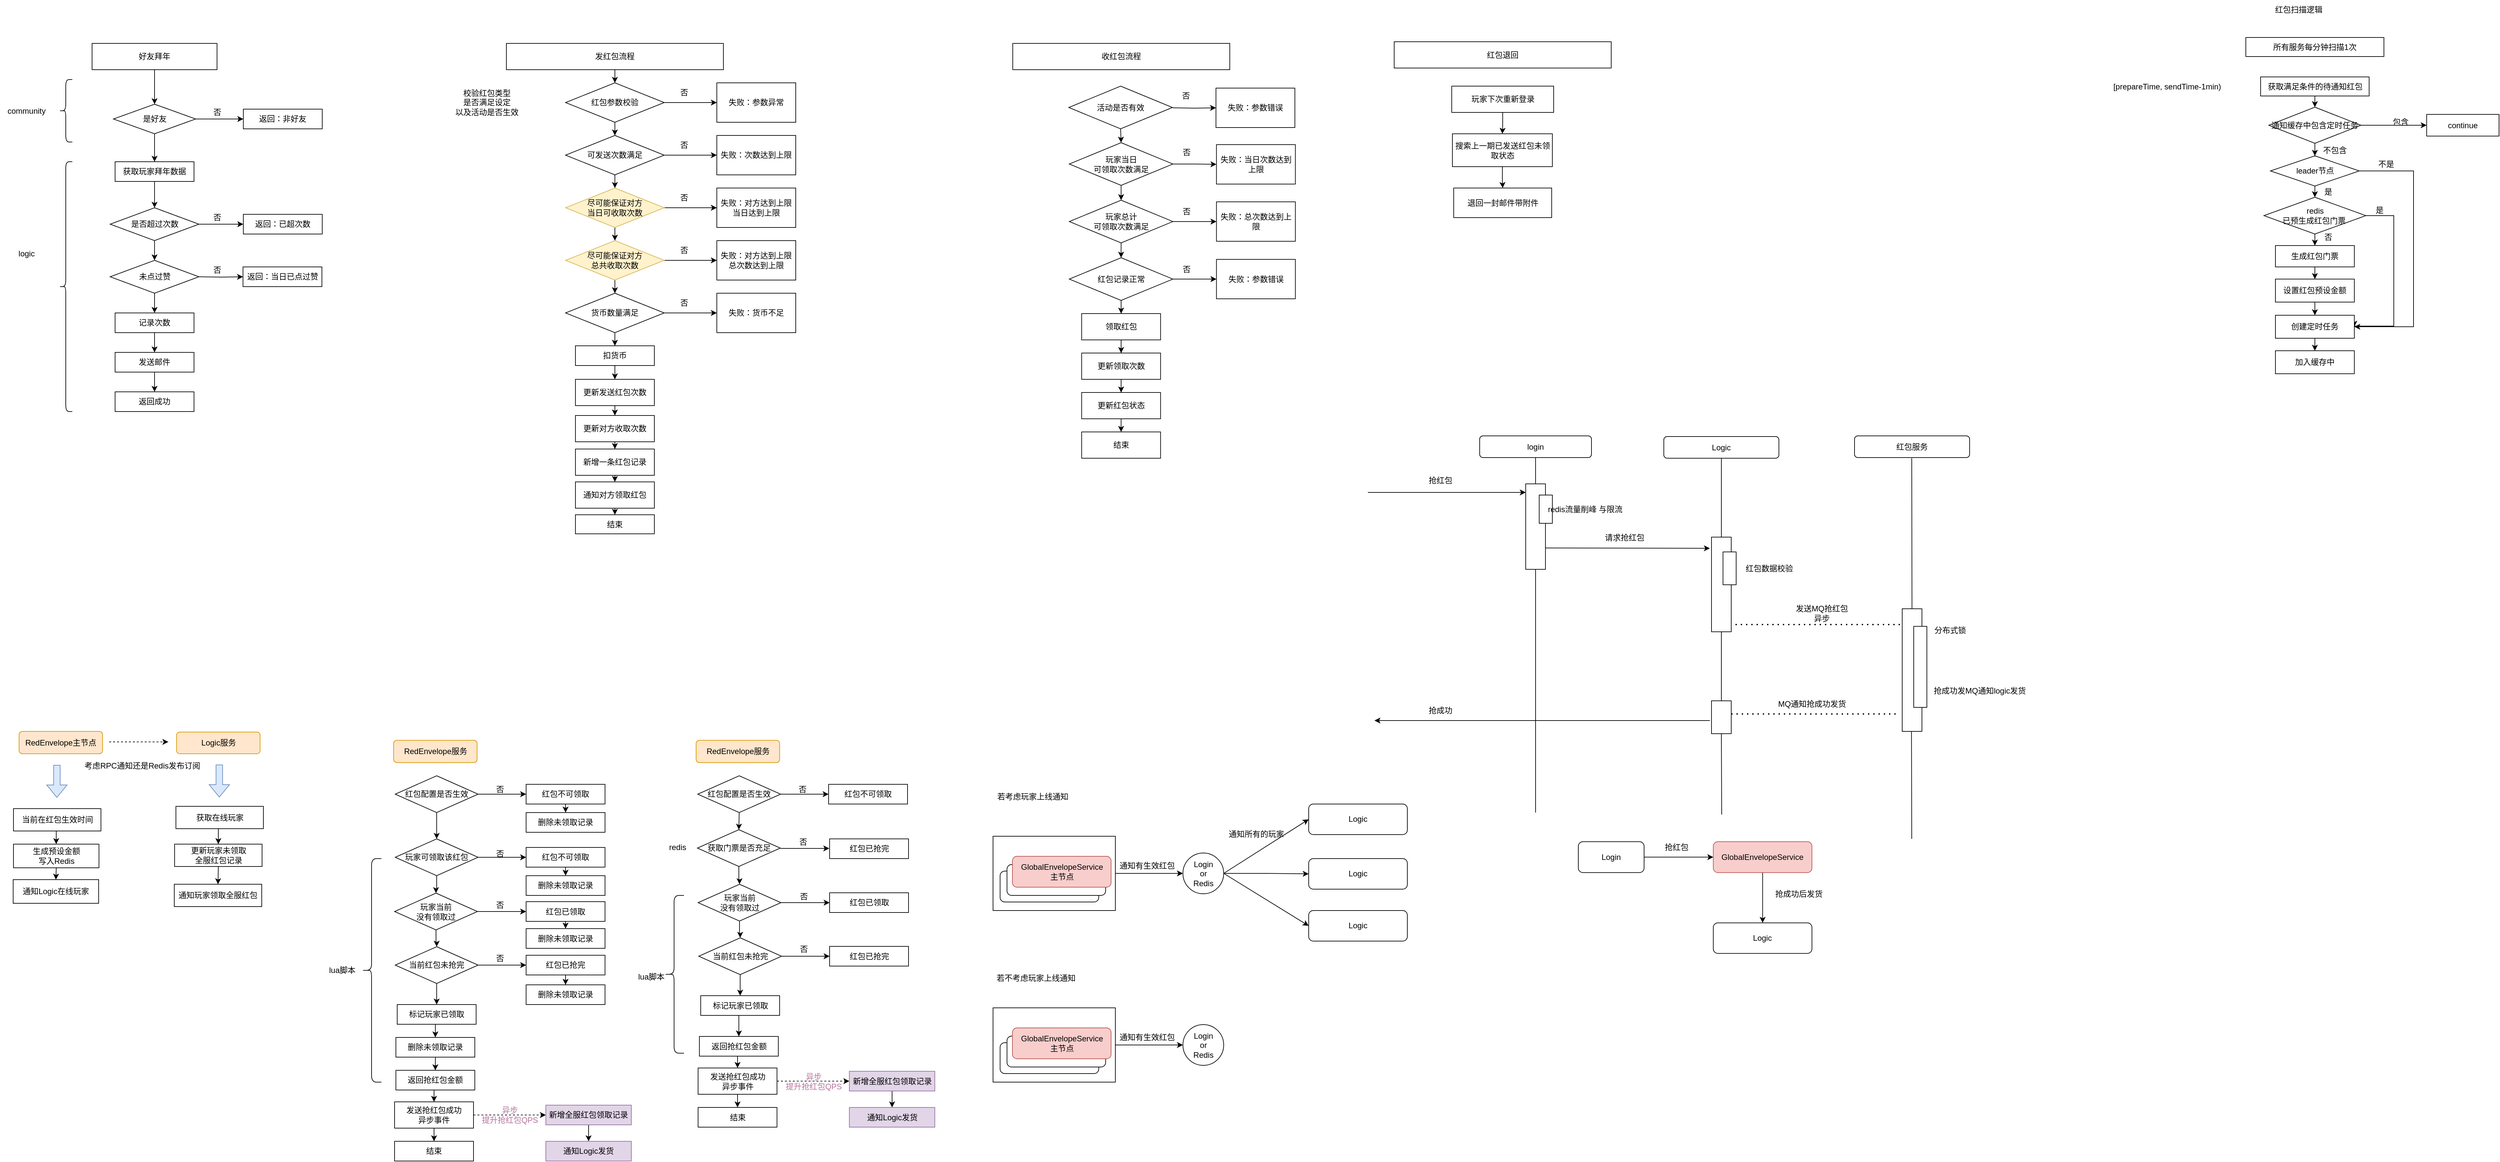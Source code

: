 <mxfile version="24.0.7" type="github">
  <diagram name="第 1 页" id="k30AQ0_j8heJgkMwq7Cr">
    <mxGraphModel dx="1366" dy="710" grid="1" gridSize="10" guides="1" tooltips="1" connect="1" arrows="1" fold="1" page="1" pageScale="1" pageWidth="4681" pageHeight="3300" math="0" shadow="0">
      <root>
        <mxCell id="0" />
        <mxCell id="1" parent="0" />
        <mxCell id="hCHVj-DYUr4DhaBlKn4_-14" style="edgeStyle=orthogonalEdgeStyle;rounded=0;orthogonalLoop=1;jettySize=auto;html=1;exitX=0.5;exitY=1;exitDx=0;exitDy=0;entryX=0.5;entryY=0;entryDx=0;entryDy=0;" parent="1" source="hCHVj-DYUr4DhaBlKn4_-1" target="hCHVj-DYUr4DhaBlKn4_-4" edge="1">
          <mxGeometry relative="1" as="geometry" />
        </mxCell>
        <mxCell id="hCHVj-DYUr4DhaBlKn4_-1" value="好友拜年" style="rounded=0;whiteSpace=wrap;html=1;" parent="1" vertex="1">
          <mxGeometry x="220" y="90" width="190" height="40" as="geometry" />
        </mxCell>
        <mxCell id="hCHVj-DYUr4DhaBlKn4_-15" style="edgeStyle=orthogonalEdgeStyle;rounded=0;orthogonalLoop=1;jettySize=auto;html=1;" parent="1" source="hCHVj-DYUr4DhaBlKn4_-4" target="hCHVj-DYUr4DhaBlKn4_-5" edge="1">
          <mxGeometry relative="1" as="geometry" />
        </mxCell>
        <mxCell id="hCHVj-DYUr4DhaBlKn4_-17" style="edgeStyle=orthogonalEdgeStyle;rounded=0;orthogonalLoop=1;jettySize=auto;html=1;exitX=0.5;exitY=1;exitDx=0;exitDy=0;" parent="1" source="hCHVj-DYUr4DhaBlKn4_-4" target="hCHVj-DYUr4DhaBlKn4_-7" edge="1">
          <mxGeometry relative="1" as="geometry" />
        </mxCell>
        <mxCell id="hCHVj-DYUr4DhaBlKn4_-4" value="是好友" style="rhombus;whiteSpace=wrap;html=1;" parent="1" vertex="1">
          <mxGeometry x="252.5" y="182.5" width="125" height="45" as="geometry" />
        </mxCell>
        <mxCell id="hCHVj-DYUr4DhaBlKn4_-5" value="返回：非好友" style="rounded=0;whiteSpace=wrap;html=1;" parent="1" vertex="1">
          <mxGeometry x="450" y="190" width="120" height="30" as="geometry" />
        </mxCell>
        <mxCell id="hCHVj-DYUr4DhaBlKn4_-18" style="edgeStyle=orthogonalEdgeStyle;rounded=0;orthogonalLoop=1;jettySize=auto;html=1;exitX=0.5;exitY=1;exitDx=0;exitDy=0;entryX=0.5;entryY=0;entryDx=0;entryDy=0;" parent="1" source="hCHVj-DYUr4DhaBlKn4_-7" target="hCHVj-DYUr4DhaBlKn4_-8" edge="1">
          <mxGeometry relative="1" as="geometry" />
        </mxCell>
        <mxCell id="hCHVj-DYUr4DhaBlKn4_-7" value="获取玩家拜年数据" style="rounded=0;whiteSpace=wrap;html=1;" parent="1" vertex="1">
          <mxGeometry x="255" y="270" width="120" height="30" as="geometry" />
        </mxCell>
        <mxCell id="hCHVj-DYUr4DhaBlKn4_-19" style="edgeStyle=orthogonalEdgeStyle;rounded=0;orthogonalLoop=1;jettySize=auto;html=1;exitX=0.5;exitY=1;exitDx=0;exitDy=0;entryX=0.5;entryY=0;entryDx=0;entryDy=0;" parent="1" target="hCHVj-DYUr4DhaBlKn4_-11" edge="1">
          <mxGeometry relative="1" as="geometry">
            <mxPoint x="315" y="470" as="sourcePoint" />
          </mxGeometry>
        </mxCell>
        <mxCell id="hCHVj-DYUr4DhaBlKn4_-22" style="edgeStyle=orthogonalEdgeStyle;rounded=0;orthogonalLoop=1;jettySize=auto;html=1;exitX=1;exitY=0.5;exitDx=0;exitDy=0;" parent="1" source="hCHVj-DYUr4DhaBlKn4_-8" target="hCHVj-DYUr4DhaBlKn4_-9" edge="1">
          <mxGeometry relative="1" as="geometry" />
        </mxCell>
        <mxCell id="hCHVj-DYUr4DhaBlKn4_-32" style="edgeStyle=orthogonalEdgeStyle;rounded=0;orthogonalLoop=1;jettySize=auto;html=1;exitX=0.5;exitY=1;exitDx=0;exitDy=0;" parent="1" source="hCHVj-DYUr4DhaBlKn4_-8" target="hCHVj-DYUr4DhaBlKn4_-28" edge="1">
          <mxGeometry relative="1" as="geometry" />
        </mxCell>
        <mxCell id="hCHVj-DYUr4DhaBlKn4_-8" value="是否超过次数" style="rhombus;whiteSpace=wrap;html=1;" parent="1" vertex="1">
          <mxGeometry x="247.5" y="340" width="135" height="50" as="geometry" />
        </mxCell>
        <mxCell id="hCHVj-DYUr4DhaBlKn4_-9" value="返回：已超次数" style="rounded=0;whiteSpace=wrap;html=1;" parent="1" vertex="1">
          <mxGeometry x="450" y="350" width="120" height="30" as="geometry" />
        </mxCell>
        <mxCell id="hCHVj-DYUr4DhaBlKn4_-20" style="edgeStyle=orthogonalEdgeStyle;rounded=0;orthogonalLoop=1;jettySize=auto;html=1;exitX=0.5;exitY=1;exitDx=0;exitDy=0;" parent="1" source="hCHVj-DYUr4DhaBlKn4_-11" target="hCHVj-DYUr4DhaBlKn4_-12" edge="1">
          <mxGeometry relative="1" as="geometry" />
        </mxCell>
        <mxCell id="hCHVj-DYUr4DhaBlKn4_-11" value="记录次数" style="rounded=0;whiteSpace=wrap;html=1;" parent="1" vertex="1">
          <mxGeometry x="255" y="500" width="120" height="30" as="geometry" />
        </mxCell>
        <mxCell id="hCHVj-DYUr4DhaBlKn4_-21" style="edgeStyle=orthogonalEdgeStyle;rounded=0;orthogonalLoop=1;jettySize=auto;html=1;exitX=0.5;exitY=1;exitDx=0;exitDy=0;entryX=0.5;entryY=0;entryDx=0;entryDy=0;" parent="1" source="hCHVj-DYUr4DhaBlKn4_-12" target="hCHVj-DYUr4DhaBlKn4_-13" edge="1">
          <mxGeometry relative="1" as="geometry" />
        </mxCell>
        <mxCell id="hCHVj-DYUr4DhaBlKn4_-12" value="发送邮件" style="rounded=0;whiteSpace=wrap;html=1;" parent="1" vertex="1">
          <mxGeometry x="255" y="560" width="120" height="30" as="geometry" />
        </mxCell>
        <mxCell id="hCHVj-DYUr4DhaBlKn4_-13" value="返回成功" style="rounded=0;whiteSpace=wrap;html=1;" parent="1" vertex="1">
          <mxGeometry x="255" y="620" width="120" height="30" as="geometry" />
        </mxCell>
        <mxCell id="hCHVj-DYUr4DhaBlKn4_-16" value="否" style="text;html=1;align=center;verticalAlign=middle;resizable=0;points=[];autosize=1;strokeColor=none;fillColor=none;" parent="1" vertex="1">
          <mxGeometry x="390" y="180" width="40" height="30" as="geometry" />
        </mxCell>
        <mxCell id="hCHVj-DYUr4DhaBlKn4_-23" value="否" style="text;html=1;align=center;verticalAlign=middle;resizable=0;points=[];autosize=1;strokeColor=none;fillColor=none;" parent="1" vertex="1">
          <mxGeometry x="390" y="340" width="40" height="30" as="geometry" />
        </mxCell>
        <mxCell id="hCHVj-DYUr4DhaBlKn4_-24" value="" style="shape=curlyBracket;whiteSpace=wrap;html=1;rounded=1;labelPosition=left;verticalLabelPosition=middle;align=right;verticalAlign=middle;" parent="1" vertex="1">
          <mxGeometry x="170" y="145" width="20" height="95" as="geometry" />
        </mxCell>
        <mxCell id="hCHVj-DYUr4DhaBlKn4_-25" value="community" style="text;html=1;align=center;verticalAlign=middle;resizable=0;points=[];autosize=1;strokeColor=none;fillColor=none;" parent="1" vertex="1">
          <mxGeometry x="80" y="177.5" width="80" height="30" as="geometry" />
        </mxCell>
        <mxCell id="hCHVj-DYUr4DhaBlKn4_-26" value="" style="shape=curlyBracket;whiteSpace=wrap;html=1;rounded=1;labelPosition=left;verticalLabelPosition=middle;align=right;verticalAlign=middle;" parent="1" vertex="1">
          <mxGeometry x="170" y="270" width="20" height="380" as="geometry" />
        </mxCell>
        <mxCell id="hCHVj-DYUr4DhaBlKn4_-27" value="logic" style="text;html=1;align=center;verticalAlign=middle;resizable=0;points=[];autosize=1;strokeColor=none;fillColor=none;" parent="1" vertex="1">
          <mxGeometry x="95" y="395" width="50" height="30" as="geometry" />
        </mxCell>
        <mxCell id="hCHVj-DYUr4DhaBlKn4_-28" value="未点过赞" style="rhombus;whiteSpace=wrap;html=1;" parent="1" vertex="1">
          <mxGeometry x="247.5" y="420" width="135" height="50" as="geometry" />
        </mxCell>
        <mxCell id="hCHVj-DYUr4DhaBlKn4_-29" style="edgeStyle=orthogonalEdgeStyle;rounded=0;orthogonalLoop=1;jettySize=auto;html=1;exitX=1;exitY=0.5;exitDx=0;exitDy=0;" parent="1" target="hCHVj-DYUr4DhaBlKn4_-30" edge="1">
          <mxGeometry relative="1" as="geometry">
            <mxPoint x="382.5" y="445" as="sourcePoint" />
          </mxGeometry>
        </mxCell>
        <mxCell id="hCHVj-DYUr4DhaBlKn4_-30" value="返回：当日已点过赞" style="rounded=0;whiteSpace=wrap;html=1;" parent="1" vertex="1">
          <mxGeometry x="449.5" y="430" width="120" height="30" as="geometry" />
        </mxCell>
        <mxCell id="hCHVj-DYUr4DhaBlKn4_-31" value="否" style="text;html=1;align=center;verticalAlign=middle;resizable=0;points=[];autosize=1;strokeColor=none;fillColor=none;" parent="1" vertex="1">
          <mxGeometry x="389.5" y="420" width="40" height="30" as="geometry" />
        </mxCell>
        <mxCell id="Fgh959vgi-olLZx6snVr-22" style="edgeStyle=orthogonalEdgeStyle;rounded=0;orthogonalLoop=1;jettySize=auto;html=1;exitX=0.5;exitY=1;exitDx=0;exitDy=0;entryX=0.5;entryY=0;entryDx=0;entryDy=0;" parent="1" source="Fgh959vgi-olLZx6snVr-1" target="Fgh959vgi-olLZx6snVr-3" edge="1">
          <mxGeometry relative="1" as="geometry" />
        </mxCell>
        <mxCell id="Fgh959vgi-olLZx6snVr-1" value="发红包流程" style="rounded=0;whiteSpace=wrap;html=1;" parent="1" vertex="1">
          <mxGeometry x="850" y="90" width="330" height="40" as="geometry" />
        </mxCell>
        <mxCell id="Fgh959vgi-olLZx6snVr-23" style="edgeStyle=orthogonalEdgeStyle;rounded=0;orthogonalLoop=1;jettySize=auto;html=1;exitX=0.5;exitY=1;exitDx=0;exitDy=0;" parent="1" source="Fgh959vgi-olLZx6snVr-3" target="Fgh959vgi-olLZx6snVr-5" edge="1">
          <mxGeometry relative="1" as="geometry" />
        </mxCell>
        <mxCell id="Fgh959vgi-olLZx6snVr-33" style="edgeStyle=orthogonalEdgeStyle;rounded=0;orthogonalLoop=1;jettySize=auto;html=1;exitX=1;exitY=0.5;exitDx=0;exitDy=0;" parent="1" source="Fgh959vgi-olLZx6snVr-3" target="Fgh959vgi-olLZx6snVr-6" edge="1">
          <mxGeometry relative="1" as="geometry" />
        </mxCell>
        <mxCell id="Fgh959vgi-olLZx6snVr-3" value="红包参数校验" style="rhombus;whiteSpace=wrap;html=1;" parent="1" vertex="1">
          <mxGeometry x="940" y="150" width="150" height="60" as="geometry" />
        </mxCell>
        <mxCell id="Fgh959vgi-olLZx6snVr-4" value="校验红包类型&lt;br&gt;是否满足设定&lt;br&gt;以及活动是否生效" style="text;html=1;align=center;verticalAlign=middle;resizable=0;points=[];autosize=1;strokeColor=none;fillColor=none;" parent="1" vertex="1">
          <mxGeometry x="760" y="150" width="120" height="60" as="geometry" />
        </mxCell>
        <mxCell id="Fgh959vgi-olLZx6snVr-24" style="edgeStyle=orthogonalEdgeStyle;rounded=0;orthogonalLoop=1;jettySize=auto;html=1;exitX=0.5;exitY=1;exitDx=0;exitDy=0;" parent="1" source="Fgh959vgi-olLZx6snVr-5" target="Fgh959vgi-olLZx6snVr-8" edge="1">
          <mxGeometry relative="1" as="geometry" />
        </mxCell>
        <mxCell id="Fgh959vgi-olLZx6snVr-34" style="edgeStyle=orthogonalEdgeStyle;rounded=0;orthogonalLoop=1;jettySize=auto;html=1;exitX=1;exitY=0.5;exitDx=0;exitDy=0;" parent="1" source="Fgh959vgi-olLZx6snVr-5" target="Fgh959vgi-olLZx6snVr-7" edge="1">
          <mxGeometry relative="1" as="geometry" />
        </mxCell>
        <mxCell id="Fgh959vgi-olLZx6snVr-5" value="可发送次数满足" style="rhombus;whiteSpace=wrap;html=1;" parent="1" vertex="1">
          <mxGeometry x="940" y="230" width="150" height="60" as="geometry" />
        </mxCell>
        <mxCell id="Fgh959vgi-olLZx6snVr-6" value="失败：参数异常" style="rounded=0;whiteSpace=wrap;html=1;" parent="1" vertex="1">
          <mxGeometry x="1170" y="150" width="120" height="60" as="geometry" />
        </mxCell>
        <mxCell id="Fgh959vgi-olLZx6snVr-7" value="失败：次数达到上限" style="rounded=0;whiteSpace=wrap;html=1;" parent="1" vertex="1">
          <mxGeometry x="1170" y="230" width="120" height="60" as="geometry" />
        </mxCell>
        <mxCell id="Fgh959vgi-olLZx6snVr-25" style="edgeStyle=orthogonalEdgeStyle;rounded=0;orthogonalLoop=1;jettySize=auto;html=1;exitX=0.5;exitY=1;exitDx=0;exitDy=0;" parent="1" source="Fgh959vgi-olLZx6snVr-8" target="Fgh959vgi-olLZx6snVr-10" edge="1">
          <mxGeometry relative="1" as="geometry" />
        </mxCell>
        <mxCell id="Fgh959vgi-olLZx6snVr-35" style="edgeStyle=orthogonalEdgeStyle;rounded=0;orthogonalLoop=1;jettySize=auto;html=1;exitX=1;exitY=0.5;exitDx=0;exitDy=0;" parent="1" source="Fgh959vgi-olLZx6snVr-8" target="Fgh959vgi-olLZx6snVr-9" edge="1">
          <mxGeometry relative="1" as="geometry" />
        </mxCell>
        <mxCell id="Fgh959vgi-olLZx6snVr-8" value="尽可能保证对方&lt;br&gt;当日可收取次数" style="rhombus;whiteSpace=wrap;html=1;fillColor=#fff2cc;strokeColor=#d6b656;" parent="1" vertex="1">
          <mxGeometry x="940" y="310" width="150" height="60" as="geometry" />
        </mxCell>
        <mxCell id="Fgh959vgi-olLZx6snVr-9" value="失败：对方达到上限&lt;br&gt;当日达到上限" style="rounded=0;whiteSpace=wrap;html=1;" parent="1" vertex="1">
          <mxGeometry x="1170" y="310" width="120" height="60" as="geometry" />
        </mxCell>
        <mxCell id="Fgh959vgi-olLZx6snVr-26" style="edgeStyle=orthogonalEdgeStyle;rounded=0;orthogonalLoop=1;jettySize=auto;html=1;exitX=0.5;exitY=1;exitDx=0;exitDy=0;" parent="1" source="Fgh959vgi-olLZx6snVr-10" target="Fgh959vgi-olLZx6snVr-14" edge="1">
          <mxGeometry relative="1" as="geometry" />
        </mxCell>
        <mxCell id="Fgh959vgi-olLZx6snVr-36" style="edgeStyle=orthogonalEdgeStyle;rounded=0;orthogonalLoop=1;jettySize=auto;html=1;exitX=1;exitY=0.5;exitDx=0;exitDy=0;" parent="1" source="Fgh959vgi-olLZx6snVr-10" target="Fgh959vgi-olLZx6snVr-11" edge="1">
          <mxGeometry relative="1" as="geometry" />
        </mxCell>
        <mxCell id="Fgh959vgi-olLZx6snVr-10" value="尽可能保证对方&lt;br&gt;总共收取次数" style="rhombus;whiteSpace=wrap;html=1;fillColor=#fff2cc;strokeColor=#d6b656;" parent="1" vertex="1">
          <mxGeometry x="940" y="390" width="150" height="60" as="geometry" />
        </mxCell>
        <mxCell id="Fgh959vgi-olLZx6snVr-11" value="失败：对方达到上限&lt;br&gt;总次数达到上限" style="rounded=0;whiteSpace=wrap;html=1;" parent="1" vertex="1">
          <mxGeometry x="1170" y="390" width="120" height="60" as="geometry" />
        </mxCell>
        <mxCell id="Fgh959vgi-olLZx6snVr-27" style="edgeStyle=orthogonalEdgeStyle;rounded=0;orthogonalLoop=1;jettySize=auto;html=1;exitX=0.5;exitY=1;exitDx=0;exitDy=0;" parent="1" source="Fgh959vgi-olLZx6snVr-14" target="Fgh959vgi-olLZx6snVr-16" edge="1">
          <mxGeometry relative="1" as="geometry" />
        </mxCell>
        <mxCell id="Fgh959vgi-olLZx6snVr-37" style="edgeStyle=orthogonalEdgeStyle;rounded=0;orthogonalLoop=1;jettySize=auto;html=1;exitX=1;exitY=0.5;exitDx=0;exitDy=0;" parent="1" source="Fgh959vgi-olLZx6snVr-14" target="Fgh959vgi-olLZx6snVr-15" edge="1">
          <mxGeometry relative="1" as="geometry" />
        </mxCell>
        <mxCell id="Fgh959vgi-olLZx6snVr-14" value="货币数量满足" style="rhombus;whiteSpace=wrap;html=1;" parent="1" vertex="1">
          <mxGeometry x="940" y="470" width="150" height="60" as="geometry" />
        </mxCell>
        <mxCell id="Fgh959vgi-olLZx6snVr-15" value="失败：货币不足" style="rounded=0;whiteSpace=wrap;html=1;" parent="1" vertex="1">
          <mxGeometry x="1170" y="470" width="120" height="60" as="geometry" />
        </mxCell>
        <mxCell id="Fgh959vgi-olLZx6snVr-28" style="edgeStyle=orthogonalEdgeStyle;rounded=0;orthogonalLoop=1;jettySize=auto;html=1;exitX=0.5;exitY=1;exitDx=0;exitDy=0;" parent="1" source="Fgh959vgi-olLZx6snVr-16" target="Fgh959vgi-olLZx6snVr-17" edge="1">
          <mxGeometry relative="1" as="geometry" />
        </mxCell>
        <mxCell id="Fgh959vgi-olLZx6snVr-16" value="扣货币" style="rounded=0;whiteSpace=wrap;html=1;" parent="1" vertex="1">
          <mxGeometry x="955" y="550" width="120" height="30" as="geometry" />
        </mxCell>
        <mxCell id="Fgh959vgi-olLZx6snVr-29" style="edgeStyle=orthogonalEdgeStyle;rounded=0;orthogonalLoop=1;jettySize=auto;html=1;exitX=0.5;exitY=1;exitDx=0;exitDy=0;" parent="1" source="Fgh959vgi-olLZx6snVr-17" target="Fgh959vgi-olLZx6snVr-18" edge="1">
          <mxGeometry relative="1" as="geometry" />
        </mxCell>
        <mxCell id="Fgh959vgi-olLZx6snVr-17" value="更新发送红包次数" style="rounded=0;whiteSpace=wrap;html=1;" parent="1" vertex="1">
          <mxGeometry x="955" y="601" width="120" height="40" as="geometry" />
        </mxCell>
        <mxCell id="Fgh959vgi-olLZx6snVr-30" style="edgeStyle=orthogonalEdgeStyle;rounded=0;orthogonalLoop=1;jettySize=auto;html=1;exitX=0.5;exitY=1;exitDx=0;exitDy=0;" parent="1" source="Fgh959vgi-olLZx6snVr-18" target="Fgh959vgi-olLZx6snVr-19" edge="1">
          <mxGeometry relative="1" as="geometry" />
        </mxCell>
        <mxCell id="Fgh959vgi-olLZx6snVr-18" value="更新对方收取次数" style="rounded=0;whiteSpace=wrap;html=1;" parent="1" vertex="1">
          <mxGeometry x="955" y="656" width="120" height="40" as="geometry" />
        </mxCell>
        <mxCell id="Fgh959vgi-olLZx6snVr-31" style="edgeStyle=orthogonalEdgeStyle;rounded=0;orthogonalLoop=1;jettySize=auto;html=1;exitX=0.5;exitY=1;exitDx=0;exitDy=0;entryX=0.5;entryY=0;entryDx=0;entryDy=0;" parent="1" source="Fgh959vgi-olLZx6snVr-19" target="Fgh959vgi-olLZx6snVr-20" edge="1">
          <mxGeometry relative="1" as="geometry" />
        </mxCell>
        <mxCell id="Fgh959vgi-olLZx6snVr-19" value="新增一条红包记录" style="rounded=0;whiteSpace=wrap;html=1;" parent="1" vertex="1">
          <mxGeometry x="955" y="707" width="120" height="40" as="geometry" />
        </mxCell>
        <mxCell id="Fgh959vgi-olLZx6snVr-32" style="edgeStyle=orthogonalEdgeStyle;rounded=0;orthogonalLoop=1;jettySize=auto;html=1;exitX=0.5;exitY=1;exitDx=0;exitDy=0;" parent="1" source="Fgh959vgi-olLZx6snVr-20" target="Fgh959vgi-olLZx6snVr-21" edge="1">
          <mxGeometry relative="1" as="geometry" />
        </mxCell>
        <mxCell id="Fgh959vgi-olLZx6snVr-20" value="通知对方领取红包" style="rounded=0;whiteSpace=wrap;html=1;" parent="1" vertex="1">
          <mxGeometry x="955" y="757" width="120" height="40" as="geometry" />
        </mxCell>
        <mxCell id="Fgh959vgi-olLZx6snVr-21" value="结束" style="rounded=0;whiteSpace=wrap;html=1;" parent="1" vertex="1">
          <mxGeometry x="955" y="807" width="120" height="29" as="geometry" />
        </mxCell>
        <mxCell id="Fgh959vgi-olLZx6snVr-71" value="收红包流程" style="rounded=0;whiteSpace=wrap;html=1;" parent="1" vertex="1">
          <mxGeometry x="1620" y="90" width="330" height="40" as="geometry" />
        </mxCell>
        <mxCell id="Fgh959vgi-olLZx6snVr-85" style="edgeStyle=orthogonalEdgeStyle;rounded=0;orthogonalLoop=1;jettySize=auto;html=1;exitX=0.5;exitY=1;exitDx=0;exitDy=0;entryX=0.5;entryY=0;entryDx=0;entryDy=0;" parent="1" source="Fgh959vgi-olLZx6snVr-73" target="Fgh959vgi-olLZx6snVr-75" edge="1">
          <mxGeometry relative="1" as="geometry" />
        </mxCell>
        <mxCell id="Fgh959vgi-olLZx6snVr-99" style="edgeStyle=orthogonalEdgeStyle;rounded=0;orthogonalLoop=1;jettySize=auto;html=1;exitX=1;exitY=0.5;exitDx=0;exitDy=0;" parent="1" source="Fgh959vgi-olLZx6snVr-73" target="Fgh959vgi-olLZx6snVr-74" edge="1">
          <mxGeometry relative="1" as="geometry" />
        </mxCell>
        <mxCell id="Fgh959vgi-olLZx6snVr-73" value="玩家当日&lt;br&gt;可领取次数满足" style="rhombus;whiteSpace=wrap;html=1;" parent="1" vertex="1">
          <mxGeometry x="1706" y="241" width="157.5" height="65" as="geometry" />
        </mxCell>
        <mxCell id="Fgh959vgi-olLZx6snVr-74" value="失败：当日次数达到上限" style="rounded=0;whiteSpace=wrap;html=1;" parent="1" vertex="1">
          <mxGeometry x="1929.75" y="244" width="120" height="60" as="geometry" />
        </mxCell>
        <mxCell id="Fgh959vgi-olLZx6snVr-86" style="edgeStyle=orthogonalEdgeStyle;rounded=0;orthogonalLoop=1;jettySize=auto;html=1;exitX=0.5;exitY=1;exitDx=0;exitDy=0;entryX=0.5;entryY=0;entryDx=0;entryDy=0;" parent="1" source="Fgh959vgi-olLZx6snVr-75" target="Fgh959vgi-olLZx6snVr-77" edge="1">
          <mxGeometry relative="1" as="geometry" />
        </mxCell>
        <mxCell id="Fgh959vgi-olLZx6snVr-100" style="edgeStyle=orthogonalEdgeStyle;rounded=0;orthogonalLoop=1;jettySize=auto;html=1;exitX=1;exitY=0.5;exitDx=0;exitDy=0;" parent="1" source="Fgh959vgi-olLZx6snVr-75" target="Fgh959vgi-olLZx6snVr-76" edge="1">
          <mxGeometry relative="1" as="geometry" />
        </mxCell>
        <mxCell id="Fgh959vgi-olLZx6snVr-75" value="玩家总计&lt;br&gt;可领取次数满足" style="rhombus;whiteSpace=wrap;html=1;" parent="1" vertex="1">
          <mxGeometry x="1706" y="328.5" width="157.5" height="65" as="geometry" />
        </mxCell>
        <mxCell id="Fgh959vgi-olLZx6snVr-76" value="失败：总次数达到上限" style="rounded=0;whiteSpace=wrap;html=1;" parent="1" vertex="1">
          <mxGeometry x="1929.75" y="331" width="120" height="60" as="geometry" />
        </mxCell>
        <mxCell id="Fgh959vgi-olLZx6snVr-87" style="edgeStyle=orthogonalEdgeStyle;rounded=0;orthogonalLoop=1;jettySize=auto;html=1;exitX=0.5;exitY=1;exitDx=0;exitDy=0;" parent="1" source="Fgh959vgi-olLZx6snVr-77" target="Fgh959vgi-olLZx6snVr-80" edge="1">
          <mxGeometry relative="1" as="geometry" />
        </mxCell>
        <mxCell id="Fgh959vgi-olLZx6snVr-102" style="edgeStyle=orthogonalEdgeStyle;rounded=0;orthogonalLoop=1;jettySize=auto;html=1;exitX=1;exitY=0.5;exitDx=0;exitDy=0;" parent="1" source="Fgh959vgi-olLZx6snVr-77" target="Fgh959vgi-olLZx6snVr-78" edge="1">
          <mxGeometry relative="1" as="geometry" />
        </mxCell>
        <mxCell id="Fgh959vgi-olLZx6snVr-77" value="红包记录正常" style="rhombus;whiteSpace=wrap;html=1;" parent="1" vertex="1">
          <mxGeometry x="1706" y="416" width="157.5" height="65" as="geometry" />
        </mxCell>
        <mxCell id="Fgh959vgi-olLZx6snVr-78" value="失败：参数错误" style="rounded=0;whiteSpace=wrap;html=1;" parent="1" vertex="1">
          <mxGeometry x="1929.75" y="418.5" width="120" height="60" as="geometry" />
        </mxCell>
        <mxCell id="Fgh959vgi-olLZx6snVr-88" style="edgeStyle=orthogonalEdgeStyle;rounded=0;orthogonalLoop=1;jettySize=auto;html=1;exitX=0.5;exitY=1;exitDx=0;exitDy=0;" parent="1" source="Fgh959vgi-olLZx6snVr-80" target="Fgh959vgi-olLZx6snVr-81" edge="1">
          <mxGeometry relative="1" as="geometry" />
        </mxCell>
        <mxCell id="Fgh959vgi-olLZx6snVr-80" value="领取红包" style="rounded=0;whiteSpace=wrap;html=1;" parent="1" vertex="1">
          <mxGeometry x="1724.75" y="501" width="120" height="40" as="geometry" />
        </mxCell>
        <mxCell id="Fgh959vgi-olLZx6snVr-89" style="edgeStyle=orthogonalEdgeStyle;rounded=0;orthogonalLoop=1;jettySize=auto;html=1;exitX=0.5;exitY=1;exitDx=0;exitDy=0;" parent="1" source="Fgh959vgi-olLZx6snVr-81" target="Fgh959vgi-olLZx6snVr-82" edge="1">
          <mxGeometry relative="1" as="geometry" />
        </mxCell>
        <mxCell id="Fgh959vgi-olLZx6snVr-81" value="更新领取次数" style="rounded=0;whiteSpace=wrap;html=1;" parent="1" vertex="1">
          <mxGeometry x="1724.75" y="561" width="120" height="40" as="geometry" />
        </mxCell>
        <mxCell id="Fgh959vgi-olLZx6snVr-90" style="edgeStyle=orthogonalEdgeStyle;rounded=0;orthogonalLoop=1;jettySize=auto;html=1;exitX=0.5;exitY=1;exitDx=0;exitDy=0;entryX=0.5;entryY=0;entryDx=0;entryDy=0;" parent="1" source="Fgh959vgi-olLZx6snVr-82" target="Fgh959vgi-olLZx6snVr-83" edge="1">
          <mxGeometry relative="1" as="geometry" />
        </mxCell>
        <mxCell id="Fgh959vgi-olLZx6snVr-82" value="更新红包状态" style="rounded=0;whiteSpace=wrap;html=1;" parent="1" vertex="1">
          <mxGeometry x="1724.75" y="621" width="120" height="40" as="geometry" />
        </mxCell>
        <mxCell id="Fgh959vgi-olLZx6snVr-83" value="结束" style="rounded=0;whiteSpace=wrap;html=1;" parent="1" vertex="1">
          <mxGeometry x="1724.75" y="681" width="120" height="40" as="geometry" />
        </mxCell>
        <mxCell id="Fgh959vgi-olLZx6snVr-91" value="否" style="text;html=1;align=center;verticalAlign=middle;resizable=0;points=[];autosize=1;strokeColor=none;fillColor=none;" parent="1" vertex="1">
          <mxGeometry x="1100" y="150" width="40" height="30" as="geometry" />
        </mxCell>
        <mxCell id="Fgh959vgi-olLZx6snVr-94" value="否" style="text;html=1;align=center;verticalAlign=middle;resizable=0;points=[];autosize=1;strokeColor=none;fillColor=none;" parent="1" vertex="1">
          <mxGeometry x="1100" y="230" width="40" height="30" as="geometry" />
        </mxCell>
        <mxCell id="Fgh959vgi-olLZx6snVr-95" value="否" style="text;html=1;align=center;verticalAlign=middle;resizable=0;points=[];autosize=1;strokeColor=none;fillColor=none;" parent="1" vertex="1">
          <mxGeometry x="1100" y="310" width="40" height="30" as="geometry" />
        </mxCell>
        <mxCell id="Fgh959vgi-olLZx6snVr-96" value="否" style="text;html=1;align=center;verticalAlign=middle;resizable=0;points=[];autosize=1;strokeColor=none;fillColor=none;" parent="1" vertex="1">
          <mxGeometry x="1100" y="390" width="40" height="30" as="geometry" />
        </mxCell>
        <mxCell id="Fgh959vgi-olLZx6snVr-97" value="否" style="text;html=1;align=center;verticalAlign=middle;resizable=0;points=[];autosize=1;strokeColor=none;fillColor=none;" parent="1" vertex="1">
          <mxGeometry x="1100" y="470" width="40" height="30" as="geometry" />
        </mxCell>
        <mxCell id="Fgh959vgi-olLZx6snVr-98" value="否" style="text;html=1;align=center;verticalAlign=middle;resizable=0;points=[];autosize=1;strokeColor=none;fillColor=none;" parent="1" vertex="1">
          <mxGeometry x="1863.5" y="241" width="40" height="30" as="geometry" />
        </mxCell>
        <mxCell id="Fgh959vgi-olLZx6snVr-101" value="否" style="text;html=1;align=center;verticalAlign=middle;resizable=0;points=[];autosize=1;strokeColor=none;fillColor=none;" parent="1" vertex="1">
          <mxGeometry x="1863.5" y="331" width="40" height="30" as="geometry" />
        </mxCell>
        <mxCell id="Fgh959vgi-olLZx6snVr-103" value="否" style="text;html=1;align=center;verticalAlign=middle;resizable=0;points=[];autosize=1;strokeColor=none;fillColor=none;" parent="1" vertex="1">
          <mxGeometry x="1863.5" y="418.5" width="40" height="30" as="geometry" />
        </mxCell>
        <mxCell id="Fgh959vgi-olLZx6snVr-105" value="红包退回" style="rounded=0;whiteSpace=wrap;html=1;" parent="1" vertex="1">
          <mxGeometry x="2200" y="87.5" width="330" height="40" as="geometry" />
        </mxCell>
        <mxCell id="Fgh959vgi-olLZx6snVr-132" style="edgeStyle=orthogonalEdgeStyle;rounded=0;orthogonalLoop=1;jettySize=auto;html=1;exitX=0.5;exitY=1;exitDx=0;exitDy=0;" parent="1" source="Fgh959vgi-olLZx6snVr-128" target="Fgh959vgi-olLZx6snVr-130" edge="1">
          <mxGeometry relative="1" as="geometry" />
        </mxCell>
        <mxCell id="Fgh959vgi-olLZx6snVr-128" value="玩家下次重新登录" style="rounded=0;whiteSpace=wrap;html=1;" parent="1" vertex="1">
          <mxGeometry x="2287.5" y="155" width="155" height="40" as="geometry" />
        </mxCell>
        <mxCell id="Fgh959vgi-olLZx6snVr-133" style="edgeStyle=orthogonalEdgeStyle;rounded=0;orthogonalLoop=1;jettySize=auto;html=1;exitX=0.5;exitY=1;exitDx=0;exitDy=0;" parent="1" source="Fgh959vgi-olLZx6snVr-130" target="Fgh959vgi-olLZx6snVr-131" edge="1">
          <mxGeometry relative="1" as="geometry" />
        </mxCell>
        <mxCell id="Fgh959vgi-olLZx6snVr-130" value="搜索上一期已发送红包未领取状态" style="rounded=0;whiteSpace=wrap;html=1;" parent="1" vertex="1">
          <mxGeometry x="2288.5" y="227.5" width="152" height="50" as="geometry" />
        </mxCell>
        <mxCell id="Fgh959vgi-olLZx6snVr-131" value="退回一封邮件带附件" style="rounded=0;whiteSpace=wrap;html=1;" parent="1" vertex="1">
          <mxGeometry x="2290.5" y="310" width="149" height="45" as="geometry" />
        </mxCell>
        <mxCell id="Fgh959vgi-olLZx6snVr-136" style="edgeStyle=orthogonalEdgeStyle;rounded=0;orthogonalLoop=1;jettySize=auto;html=1;exitX=0.5;exitY=1;exitDx=0;exitDy=0;entryX=0.5;entryY=0;entryDx=0;entryDy=0;" parent="1" source="Fgh959vgi-olLZx6snVr-134" target="Fgh959vgi-olLZx6snVr-73" edge="1">
          <mxGeometry relative="1" as="geometry" />
        </mxCell>
        <mxCell id="Fgh959vgi-olLZx6snVr-134" value="活动是否有效" style="rhombus;whiteSpace=wrap;html=1;" parent="1" vertex="1">
          <mxGeometry x="1705.25" y="155" width="157.5" height="65" as="geometry" />
        </mxCell>
        <mxCell id="Fgh959vgi-olLZx6snVr-137" style="edgeStyle=orthogonalEdgeStyle;rounded=0;orthogonalLoop=1;jettySize=auto;html=1;exitX=1;exitY=0.5;exitDx=0;exitDy=0;" parent="1" target="Fgh959vgi-olLZx6snVr-138" edge="1">
          <mxGeometry relative="1" as="geometry">
            <mxPoint x="1863.25" y="188" as="sourcePoint" />
          </mxGeometry>
        </mxCell>
        <mxCell id="Fgh959vgi-olLZx6snVr-138" value="失败：参数错误" style="rounded=0;whiteSpace=wrap;html=1;" parent="1" vertex="1">
          <mxGeometry x="1929" y="158" width="120" height="60" as="geometry" />
        </mxCell>
        <mxCell id="Fgh959vgi-olLZx6snVr-139" value="否" style="text;html=1;align=center;verticalAlign=middle;resizable=0;points=[];autosize=1;strokeColor=none;fillColor=none;" parent="1" vertex="1">
          <mxGeometry x="1862.75" y="155" width="40" height="30" as="geometry" />
        </mxCell>
        <mxCell id="Fgh959vgi-olLZx6snVr-143" value="login" style="rounded=1;whiteSpace=wrap;html=1;" parent="1" vertex="1">
          <mxGeometry x="2330" y="687" width="170" height="33" as="geometry" />
        </mxCell>
        <mxCell id="Fgh959vgi-olLZx6snVr-144" value="" style="endArrow=none;html=1;rounded=0;" parent="1" source="Fgh959vgi-olLZx6snVr-146" target="Fgh959vgi-olLZx6snVr-143" edge="1">
          <mxGeometry width="50" height="50" relative="1" as="geometry">
            <mxPoint x="2415" y="1260" as="sourcePoint" />
            <mxPoint x="2540" y="980" as="targetPoint" />
          </mxGeometry>
        </mxCell>
        <mxCell id="Fgh959vgi-olLZx6snVr-147" value="" style="endArrow=none;html=1;rounded=0;" parent="1" target="Fgh959vgi-olLZx6snVr-146" edge="1">
          <mxGeometry width="50" height="50" relative="1" as="geometry">
            <mxPoint x="2415" y="1260" as="sourcePoint" />
            <mxPoint x="2415" y="720" as="targetPoint" />
          </mxGeometry>
        </mxCell>
        <mxCell id="Fgh959vgi-olLZx6snVr-146" value="" style="rounded=0;whiteSpace=wrap;html=1;" parent="1" vertex="1">
          <mxGeometry x="2400" y="760" width="30" height="130" as="geometry" />
        </mxCell>
        <mxCell id="Fgh959vgi-olLZx6snVr-148" value="" style="endArrow=classic;html=1;rounded=0;entryX=0;entryY=0.385;entryDx=0;entryDy=0;entryPerimeter=0;" parent="1" edge="1">
          <mxGeometry width="50" height="50" relative="1" as="geometry">
            <mxPoint x="2160" y="773" as="sourcePoint" />
            <mxPoint x="2400" y="773.05" as="targetPoint" />
          </mxGeometry>
        </mxCell>
        <mxCell id="Fgh959vgi-olLZx6snVr-149" value="抢红包" style="text;html=1;align=center;verticalAlign=middle;resizable=0;points=[];autosize=1;strokeColor=none;fillColor=none;" parent="1" vertex="1">
          <mxGeometry x="2240" y="740" width="60" height="30" as="geometry" />
        </mxCell>
        <mxCell id="Fgh959vgi-olLZx6snVr-150" value="" style="rounded=0;whiteSpace=wrap;html=1;" parent="1" vertex="1">
          <mxGeometry x="2420.5" y="777" width="20" height="43" as="geometry" />
        </mxCell>
        <mxCell id="Fgh959vgi-olLZx6snVr-152" value="redis流量削峰 与限流" style="text;html=1;align=center;verticalAlign=middle;resizable=0;points=[];autosize=1;strokeColor=none;fillColor=none;" parent="1" vertex="1">
          <mxGeometry x="2419.5" y="783.5" width="140" height="30" as="geometry" />
        </mxCell>
        <mxCell id="Fgh959vgi-olLZx6snVr-153" value="红包服务" style="rounded=1;whiteSpace=wrap;html=1;" parent="1" vertex="1">
          <mxGeometry x="2900" y="687" width="175" height="33" as="geometry" />
        </mxCell>
        <mxCell id="Fgh959vgi-olLZx6snVr-163" value="" style="endArrow=none;html=1;rounded=0;entryX=0.469;entryY=0.939;entryDx=0;entryDy=0;entryPerimeter=0;" parent="1" source="Fgh959vgi-olLZx6snVr-185" edge="1">
          <mxGeometry width="50" height="50" relative="1" as="geometry">
            <mxPoint x="2990" y="1290" as="sourcePoint" />
            <mxPoint x="2987.01" y="720.997" as="targetPoint" />
          </mxGeometry>
        </mxCell>
        <mxCell id="Fgh959vgi-olLZx6snVr-170" value="Logic" style="rounded=1;whiteSpace=wrap;html=1;" parent="1" vertex="1">
          <mxGeometry x="2610" y="688" width="175" height="33" as="geometry" />
        </mxCell>
        <mxCell id="Fgh959vgi-olLZx6snVr-171" value="" style="endArrow=none;html=1;rounded=0;entryX=0.5;entryY=1;entryDx=0;entryDy=0;" parent="1" source="Fgh959vgi-olLZx6snVr-172" target="Fgh959vgi-olLZx6snVr-170" edge="1">
          <mxGeometry width="50" height="50" relative="1" as="geometry">
            <mxPoint x="2700" y="1263" as="sourcePoint" />
            <mxPoint x="2714" y="972" as="targetPoint" />
          </mxGeometry>
        </mxCell>
        <mxCell id="Fgh959vgi-olLZx6snVr-176" value="抢成功" style="text;html=1;align=center;verticalAlign=middle;resizable=0;points=[];autosize=1;strokeColor=none;fillColor=none;" parent="1" vertex="1">
          <mxGeometry x="2240" y="1090" width="60" height="30" as="geometry" />
        </mxCell>
        <mxCell id="Fgh959vgi-olLZx6snVr-177" value="" style="endArrow=classic;html=1;rounded=0;exitX=1;exitY=0.75;exitDx=0;exitDy=0;" parent="1" source="Fgh959vgi-olLZx6snVr-146" edge="1">
          <mxGeometry width="50" height="50" relative="1" as="geometry">
            <mxPoint x="2450" y="890" as="sourcePoint" />
            <mxPoint x="2680" y="858" as="targetPoint" />
          </mxGeometry>
        </mxCell>
        <mxCell id="Fgh959vgi-olLZx6snVr-178" value="" style="endArrow=none;html=1;rounded=0;entryX=0.5;entryY=1;entryDx=0;entryDy=0;" parent="1" source="Fgh959vgi-olLZx6snVr-193" target="Fgh959vgi-olLZx6snVr-172" edge="1">
          <mxGeometry width="50" height="50" relative="1" as="geometry">
            <mxPoint x="2698" y="1263" as="sourcePoint" />
            <mxPoint x="2698" y="721" as="targetPoint" />
          </mxGeometry>
        </mxCell>
        <mxCell id="Fgh959vgi-olLZx6snVr-172" value="" style="rounded=0;whiteSpace=wrap;html=1;" parent="1" vertex="1">
          <mxGeometry x="2682.5" y="841" width="30" height="144" as="geometry" />
        </mxCell>
        <mxCell id="Fgh959vgi-olLZx6snVr-179" value="请求抢红包" style="text;html=1;align=center;verticalAlign=middle;resizable=0;points=[];autosize=1;strokeColor=none;fillColor=none;" parent="1" vertex="1">
          <mxGeometry x="2510" y="827" width="80" height="30" as="geometry" />
        </mxCell>
        <mxCell id="Fgh959vgi-olLZx6snVr-180" value="红包数据校验" style="text;html=1;align=center;verticalAlign=middle;resizable=0;points=[];autosize=1;strokeColor=none;fillColor=none;" parent="1" vertex="1">
          <mxGeometry x="2720" y="873.5" width="100" height="30" as="geometry" />
        </mxCell>
        <mxCell id="Fgh959vgi-olLZx6snVr-182" value="" style="whiteSpace=wrap;html=1;" parent="1" vertex="1">
          <mxGeometry x="2700" y="863.5" width="20" height="50" as="geometry" />
        </mxCell>
        <mxCell id="Fgh959vgi-olLZx6snVr-184" value="发送MQ抢红包&lt;br&gt;异步" style="text;html=1;align=center;verticalAlign=middle;resizable=0;points=[];autosize=1;strokeColor=none;fillColor=none;" parent="1" vertex="1">
          <mxGeometry x="2800" y="936.75" width="100" height="40" as="geometry" />
        </mxCell>
        <mxCell id="Fgh959vgi-olLZx6snVr-186" value="" style="endArrow=none;html=1;rounded=0;entryX=0.469;entryY=0.939;entryDx=0;entryDy=0;entryPerimeter=0;" parent="1" target="Fgh959vgi-olLZx6snVr-185" edge="1">
          <mxGeometry width="50" height="50" relative="1" as="geometry">
            <mxPoint x="2987" y="1300" as="sourcePoint" />
            <mxPoint x="2987.01" y="720.997" as="targetPoint" />
          </mxGeometry>
        </mxCell>
        <mxCell id="Fgh959vgi-olLZx6snVr-185" value="" style="rounded=0;whiteSpace=wrap;html=1;" parent="1" vertex="1">
          <mxGeometry x="2972.5" y="950" width="30" height="186.5" as="geometry" />
        </mxCell>
        <mxCell id="Fgh959vgi-olLZx6snVr-187" value="" style="whiteSpace=wrap;html=1;" parent="1" vertex="1">
          <mxGeometry x="2990" y="976.75" width="20" height="123.25" as="geometry" />
        </mxCell>
        <mxCell id="Fgh959vgi-olLZx6snVr-188" value="" style="endArrow=none;dashed=1;html=1;dashPattern=1 3;strokeWidth=2;rounded=0;exitX=1.217;exitY=0.924;exitDx=0;exitDy=0;exitPerimeter=0;entryX=-0.017;entryY=0.129;entryDx=0;entryDy=0;entryPerimeter=0;" parent="1" source="Fgh959vgi-olLZx6snVr-172" target="Fgh959vgi-olLZx6snVr-185" edge="1">
          <mxGeometry width="50" height="50" relative="1" as="geometry">
            <mxPoint x="2790" y="1050" as="sourcePoint" />
            <mxPoint x="2840" y="1000" as="targetPoint" />
          </mxGeometry>
        </mxCell>
        <mxCell id="Fgh959vgi-olLZx6snVr-191" value="分布式锁" style="text;html=1;align=center;verticalAlign=middle;resizable=0;points=[];autosize=1;strokeColor=none;fillColor=none;" parent="1" vertex="1">
          <mxGeometry x="3010" y="968" width="70" height="30" as="geometry" />
        </mxCell>
        <mxCell id="Fgh959vgi-olLZx6snVr-192" value="抢成功发MQ通知logic发货" style="text;html=1;align=center;verticalAlign=middle;resizable=0;points=[];autosize=1;strokeColor=none;fillColor=none;" parent="1" vertex="1">
          <mxGeometry x="3010" y="1060" width="160" height="30" as="geometry" />
        </mxCell>
        <mxCell id="Fgh959vgi-olLZx6snVr-194" value="" style="endArrow=none;html=1;rounded=0;entryX=0.5;entryY=1;entryDx=0;entryDy=0;" parent="1" target="Fgh959vgi-olLZx6snVr-193" edge="1">
          <mxGeometry width="50" height="50" relative="1" as="geometry">
            <mxPoint x="2698" y="1263" as="sourcePoint" />
            <mxPoint x="2698" y="985" as="targetPoint" />
          </mxGeometry>
        </mxCell>
        <mxCell id="Fgh959vgi-olLZx6snVr-193" value="" style="rounded=0;whiteSpace=wrap;html=1;" parent="1" vertex="1">
          <mxGeometry x="2682.5" y="1090" width="30" height="50" as="geometry" />
        </mxCell>
        <mxCell id="Fgh959vgi-olLZx6snVr-195" value="" style="endArrow=none;dashed=1;html=1;dashPattern=1 3;strokeWidth=2;rounded=0;exitX=1.217;exitY=0.924;exitDx=0;exitDy=0;exitPerimeter=0;entryX=-0.017;entryY=0.129;entryDx=0;entryDy=0;entryPerimeter=0;" parent="1" edge="1">
          <mxGeometry width="50" height="50" relative="1" as="geometry">
            <mxPoint x="2712.5" y="1110" as="sourcePoint" />
            <mxPoint x="2965.5" y="1110" as="targetPoint" />
          </mxGeometry>
        </mxCell>
        <mxCell id="Fgh959vgi-olLZx6snVr-196" value="MQ通知抢成功发货" style="text;html=1;align=center;verticalAlign=middle;resizable=0;points=[];autosize=1;strokeColor=none;fillColor=none;" parent="1" vertex="1">
          <mxGeometry x="2770" y="1080" width="130" height="30" as="geometry" />
        </mxCell>
        <mxCell id="Fgh959vgi-olLZx6snVr-197" value="" style="endArrow=classic;html=1;rounded=0;" parent="1" edge="1">
          <mxGeometry width="50" height="50" relative="1" as="geometry">
            <mxPoint x="2680" y="1120" as="sourcePoint" />
            <mxPoint x="2170" y="1120" as="targetPoint" />
          </mxGeometry>
        </mxCell>
        <mxCell id="67Jc1vOpYbCMyUr1DM_O-2" value="RedEnvelope主节点" style="rounded=1;whiteSpace=wrap;html=1;fillColor=#ffe6cc;strokeColor=#d79b00;" parent="1" vertex="1">
          <mxGeometry x="109" y="1136.5" width="127" height="34" as="geometry" />
        </mxCell>
        <mxCell id="67Jc1vOpYbCMyUr1DM_O-13" style="edgeStyle=orthogonalEdgeStyle;rounded=0;orthogonalLoop=1;jettySize=auto;html=1;exitX=0.5;exitY=1;exitDx=0;exitDy=0;entryX=0.5;entryY=0;entryDx=0;entryDy=0;" parent="1" source="67Jc1vOpYbCMyUr1DM_O-3" target="67Jc1vOpYbCMyUr1DM_O-4" edge="1">
          <mxGeometry relative="1" as="geometry" />
        </mxCell>
        <mxCell id="67Jc1vOpYbCMyUr1DM_O-3" value="当前在红包生效时间" style="rounded=0;whiteSpace=wrap;html=1;" parent="1" vertex="1">
          <mxGeometry x="100.5" y="1254" width="133" height="34" as="geometry" />
        </mxCell>
        <mxCell id="67Jc1vOpYbCMyUr1DM_O-14" style="edgeStyle=orthogonalEdgeStyle;rounded=0;orthogonalLoop=1;jettySize=auto;html=1;exitX=0.5;exitY=1;exitDx=0;exitDy=0;entryX=0.5;entryY=0;entryDx=0;entryDy=0;" parent="1" source="67Jc1vOpYbCMyUr1DM_O-4" target="67Jc1vOpYbCMyUr1DM_O-5" edge="1">
          <mxGeometry relative="1" as="geometry" />
        </mxCell>
        <mxCell id="67Jc1vOpYbCMyUr1DM_O-4" value="生成预设金额&lt;br&gt;写入Redis" style="rounded=0;whiteSpace=wrap;html=1;" parent="1" vertex="1">
          <mxGeometry x="100.5" y="1308" width="130" height="36" as="geometry" />
        </mxCell>
        <mxCell id="67Jc1vOpYbCMyUr1DM_O-5" value="通知Logic在线玩家" style="rounded=0;whiteSpace=wrap;html=1;" parent="1" vertex="1">
          <mxGeometry x="100" y="1362" width="130" height="36" as="geometry" />
        </mxCell>
        <mxCell id="67Jc1vOpYbCMyUr1DM_O-6" value="考虑RPC通知还是Redis发布订阅" style="text;html=1;align=center;verticalAlign=middle;resizable=0;points=[];autosize=1;strokeColor=none;fillColor=none;" parent="1" vertex="1">
          <mxGeometry x="196" y="1174" width="200" height="30" as="geometry" />
        </mxCell>
        <mxCell id="67Jc1vOpYbCMyUr1DM_O-8" value="Logic服务" style="rounded=1;whiteSpace=wrap;html=1;fillColor=#ffe6cc;strokeColor=#d79b00;" parent="1" vertex="1">
          <mxGeometry x="348.5" y="1137.5" width="127" height="33" as="geometry" />
        </mxCell>
        <mxCell id="67Jc1vOpYbCMyUr1DM_O-15" style="edgeStyle=orthogonalEdgeStyle;rounded=0;orthogonalLoop=1;jettySize=auto;html=1;exitX=0.5;exitY=1;exitDx=0;exitDy=0;entryX=0.5;entryY=0;entryDx=0;entryDy=0;" parent="1" source="67Jc1vOpYbCMyUr1DM_O-10" target="67Jc1vOpYbCMyUr1DM_O-11" edge="1">
          <mxGeometry relative="1" as="geometry" />
        </mxCell>
        <mxCell id="67Jc1vOpYbCMyUr1DM_O-10" value="获取在线玩家" style="rounded=0;whiteSpace=wrap;html=1;" parent="1" vertex="1">
          <mxGeometry x="347.5" y="1250.5" width="133" height="34" as="geometry" />
        </mxCell>
        <mxCell id="67Jc1vOpYbCMyUr1DM_O-16" style="edgeStyle=orthogonalEdgeStyle;rounded=0;orthogonalLoop=1;jettySize=auto;html=1;exitX=0.5;exitY=1;exitDx=0;exitDy=0;entryX=0.5;entryY=0;entryDx=0;entryDy=0;" parent="1" source="67Jc1vOpYbCMyUr1DM_O-11" target="67Jc1vOpYbCMyUr1DM_O-12" edge="1">
          <mxGeometry relative="1" as="geometry" />
        </mxCell>
        <mxCell id="67Jc1vOpYbCMyUr1DM_O-11" value="更新玩家未领取&lt;br&gt;全服红包记录" style="rounded=0;whiteSpace=wrap;html=1;" parent="1" vertex="1">
          <mxGeometry x="345.5" y="1308" width="133" height="34" as="geometry" />
        </mxCell>
        <mxCell id="67Jc1vOpYbCMyUr1DM_O-12" value="通知玩家领取全服红包" style="rounded=0;whiteSpace=wrap;html=1;" parent="1" vertex="1">
          <mxGeometry x="345" y="1369" width="133" height="34" as="geometry" />
        </mxCell>
        <mxCell id="67Jc1vOpYbCMyUr1DM_O-18" value="" style="endArrow=classic;html=1;rounded=0;dashed=1;" parent="1" edge="1">
          <mxGeometry width="50" height="50" relative="1" as="geometry">
            <mxPoint x="246" y="1152.5" as="sourcePoint" />
            <mxPoint x="336" y="1152.5" as="targetPoint" />
          </mxGeometry>
        </mxCell>
        <mxCell id="67Jc1vOpYbCMyUr1DM_O-19" value="" style="shape=flexArrow;endArrow=classic;html=1;rounded=0;fillColor=#dae8fc;strokeColor=#6c8ebf;" parent="1" edge="1">
          <mxGeometry width="50" height="50" relative="1" as="geometry">
            <mxPoint x="166.5" y="1187.5" as="sourcePoint" />
            <mxPoint x="166.5" y="1237.5" as="targetPoint" />
          </mxGeometry>
        </mxCell>
        <mxCell id="67Jc1vOpYbCMyUr1DM_O-21" value="" style="shape=flexArrow;endArrow=classic;html=1;rounded=0;fillColor=#dae8fc;strokeColor=#6c8ebf;" parent="1" edge="1">
          <mxGeometry width="50" height="50" relative="1" as="geometry">
            <mxPoint x="413.5" y="1187" as="sourcePoint" />
            <mxPoint x="413.5" y="1237" as="targetPoint" />
          </mxGeometry>
        </mxCell>
        <mxCell id="67Jc1vOpYbCMyUr1DM_O-22" value="RedEnvelope服务" style="rounded=1;whiteSpace=wrap;html=1;fillColor=#ffe6cc;strokeColor=#d79b00;" parent="1" vertex="1">
          <mxGeometry x="678.5" y="1150" width="127" height="34" as="geometry" />
        </mxCell>
        <mxCell id="67Jc1vOpYbCMyUr1DM_O-50" style="edgeStyle=orthogonalEdgeStyle;rounded=0;orthogonalLoop=1;jettySize=auto;html=1;exitX=0.5;exitY=1;exitDx=0;exitDy=0;" parent="1" source="67Jc1vOpYbCMyUr1DM_O-23" target="67Jc1vOpYbCMyUr1DM_O-25" edge="1">
          <mxGeometry relative="1" as="geometry" />
        </mxCell>
        <mxCell id="67Jc1vOpYbCMyUr1DM_O-51" style="edgeStyle=orthogonalEdgeStyle;rounded=0;orthogonalLoop=1;jettySize=auto;html=1;exitX=1;exitY=0.5;exitDx=0;exitDy=0;entryX=0;entryY=0.5;entryDx=0;entryDy=0;" parent="1" source="67Jc1vOpYbCMyUr1DM_O-23" target="67Jc1vOpYbCMyUr1DM_O-31" edge="1">
          <mxGeometry relative="1" as="geometry" />
        </mxCell>
        <mxCell id="67Jc1vOpYbCMyUr1DM_O-23" value="玩家可领取该红包" style="rhombus;whiteSpace=wrap;html=1;" parent="1" vertex="1">
          <mxGeometry x="681" y="1300" width="126" height="56" as="geometry" />
        </mxCell>
        <mxCell id="67Jc1vOpYbCMyUr1DM_O-52" style="edgeStyle=orthogonalEdgeStyle;rounded=0;orthogonalLoop=1;jettySize=auto;html=1;exitX=0.5;exitY=1;exitDx=0;exitDy=0;" parent="1" source="67Jc1vOpYbCMyUr1DM_O-25" target="67Jc1vOpYbCMyUr1DM_O-26" edge="1">
          <mxGeometry relative="1" as="geometry" />
        </mxCell>
        <mxCell id="67Jc1vOpYbCMyUr1DM_O-53" style="edgeStyle=orthogonalEdgeStyle;rounded=0;orthogonalLoop=1;jettySize=auto;html=1;exitX=1;exitY=0.5;exitDx=0;exitDy=0;entryX=0;entryY=0.5;entryDx=0;entryDy=0;" parent="1" source="67Jc1vOpYbCMyUr1DM_O-25" target="67Jc1vOpYbCMyUr1DM_O-33" edge="1">
          <mxGeometry relative="1" as="geometry" />
        </mxCell>
        <mxCell id="67Jc1vOpYbCMyUr1DM_O-25" value="玩家当前&lt;br&gt;没有领取过" style="rhombus;whiteSpace=wrap;html=1;" parent="1" vertex="1">
          <mxGeometry x="680" y="1382.5" width="126" height="56" as="geometry" />
        </mxCell>
        <mxCell id="67Jc1vOpYbCMyUr1DM_O-54" style="edgeStyle=orthogonalEdgeStyle;rounded=0;orthogonalLoop=1;jettySize=auto;html=1;exitX=0.5;exitY=1;exitDx=0;exitDy=0;" parent="1" source="67Jc1vOpYbCMyUr1DM_O-26" target="67Jc1vOpYbCMyUr1DM_O-27" edge="1">
          <mxGeometry relative="1" as="geometry" />
        </mxCell>
        <mxCell id="67Jc1vOpYbCMyUr1DM_O-63" style="edgeStyle=orthogonalEdgeStyle;rounded=0;orthogonalLoop=1;jettySize=auto;html=1;exitX=1;exitY=0.5;exitDx=0;exitDy=0;" parent="1" source="67Jc1vOpYbCMyUr1DM_O-26" target="67Jc1vOpYbCMyUr1DM_O-34" edge="1">
          <mxGeometry relative="1" as="geometry" />
        </mxCell>
        <mxCell id="67Jc1vOpYbCMyUr1DM_O-26" value="当前红包未抢完" style="rhombus;whiteSpace=wrap;html=1;" parent="1" vertex="1">
          <mxGeometry x="681" y="1464" width="126" height="56" as="geometry" />
        </mxCell>
        <mxCell id="67Jc1vOpYbCMyUr1DM_O-55" style="edgeStyle=orthogonalEdgeStyle;rounded=0;orthogonalLoop=1;jettySize=auto;html=1;exitX=0.5;exitY=1;exitDx=0;exitDy=0;entryX=0.5;entryY=0;entryDx=0;entryDy=0;" parent="1" source="67Jc1vOpYbCMyUr1DM_O-27" target="67Jc1vOpYbCMyUr1DM_O-29" edge="1">
          <mxGeometry relative="1" as="geometry" />
        </mxCell>
        <mxCell id="67Jc1vOpYbCMyUr1DM_O-27" value="标记玩家已领取" style="rounded=0;whiteSpace=wrap;html=1;" parent="1" vertex="1">
          <mxGeometry x="684" y="1552" width="120" height="30" as="geometry" />
        </mxCell>
        <mxCell id="67Jc1vOpYbCMyUr1DM_O-56" style="edgeStyle=orthogonalEdgeStyle;rounded=0;orthogonalLoop=1;jettySize=auto;html=1;" parent="1" source="67Jc1vOpYbCMyUr1DM_O-29" target="67Jc1vOpYbCMyUr1DM_O-30" edge="1">
          <mxGeometry relative="1" as="geometry" />
        </mxCell>
        <mxCell id="67Jc1vOpYbCMyUr1DM_O-29" value="删除未领取记录" style="rounded=0;whiteSpace=wrap;html=1;" parent="1" vertex="1">
          <mxGeometry x="682" y="1602" width="120" height="30" as="geometry" />
        </mxCell>
        <mxCell id="67Jc1vOpYbCMyUr1DM_O-57" style="edgeStyle=orthogonalEdgeStyle;rounded=0;orthogonalLoop=1;jettySize=auto;html=1;exitX=0.5;exitY=1;exitDx=0;exitDy=0;entryX=0.5;entryY=0;entryDx=0;entryDy=0;" parent="1" source="67Jc1vOpYbCMyUr1DM_O-30" target="67Jc1vOpYbCMyUr1DM_O-41" edge="1">
          <mxGeometry relative="1" as="geometry" />
        </mxCell>
        <mxCell id="67Jc1vOpYbCMyUr1DM_O-30" value="返回抢红包金额" style="rounded=0;whiteSpace=wrap;html=1;" parent="1" vertex="1">
          <mxGeometry x="682" y="1652" width="120" height="30" as="geometry" />
        </mxCell>
        <mxCell id="67Jc1vOpYbCMyUr1DM_O-60" style="edgeStyle=orthogonalEdgeStyle;rounded=0;orthogonalLoop=1;jettySize=auto;html=1;exitX=0.5;exitY=1;exitDx=0;exitDy=0;entryX=0.5;entryY=0;entryDx=0;entryDy=0;" parent="1" source="67Jc1vOpYbCMyUr1DM_O-31" target="67Jc1vOpYbCMyUr1DM_O-38" edge="1">
          <mxGeometry relative="1" as="geometry" />
        </mxCell>
        <mxCell id="67Jc1vOpYbCMyUr1DM_O-31" value="红包不可领取" style="rounded=0;whiteSpace=wrap;html=1;" parent="1" vertex="1">
          <mxGeometry x="880" y="1313" width="120" height="30" as="geometry" />
        </mxCell>
        <mxCell id="67Jc1vOpYbCMyUr1DM_O-61" style="edgeStyle=orthogonalEdgeStyle;rounded=0;orthogonalLoop=1;jettySize=auto;html=1;exitX=0.5;exitY=1;exitDx=0;exitDy=0;entryX=0.5;entryY=0;entryDx=0;entryDy=0;" parent="1" source="67Jc1vOpYbCMyUr1DM_O-33" target="67Jc1vOpYbCMyUr1DM_O-39" edge="1">
          <mxGeometry relative="1" as="geometry" />
        </mxCell>
        <mxCell id="67Jc1vOpYbCMyUr1DM_O-33" value="红包已领取" style="rounded=0;whiteSpace=wrap;html=1;" parent="1" vertex="1">
          <mxGeometry x="880" y="1395.5" width="120" height="30" as="geometry" />
        </mxCell>
        <mxCell id="67Jc1vOpYbCMyUr1DM_O-62" style="edgeStyle=orthogonalEdgeStyle;rounded=0;orthogonalLoop=1;jettySize=auto;html=1;exitX=0.5;exitY=1;exitDx=0;exitDy=0;" parent="1" source="67Jc1vOpYbCMyUr1DM_O-34" target="67Jc1vOpYbCMyUr1DM_O-40" edge="1">
          <mxGeometry relative="1" as="geometry" />
        </mxCell>
        <mxCell id="67Jc1vOpYbCMyUr1DM_O-34" value="红包已抢完" style="rounded=0;whiteSpace=wrap;html=1;" parent="1" vertex="1">
          <mxGeometry x="880" y="1477" width="120" height="30" as="geometry" />
        </mxCell>
        <mxCell id="67Jc1vOpYbCMyUr1DM_O-47" style="edgeStyle=orthogonalEdgeStyle;rounded=0;orthogonalLoop=1;jettySize=auto;html=1;exitX=0.5;exitY=1;exitDx=0;exitDy=0;entryX=0.5;entryY=0;entryDx=0;entryDy=0;" parent="1" source="67Jc1vOpYbCMyUr1DM_O-35" target="67Jc1vOpYbCMyUr1DM_O-23" edge="1">
          <mxGeometry relative="1" as="geometry" />
        </mxCell>
        <mxCell id="67Jc1vOpYbCMyUr1DM_O-48" style="edgeStyle=orthogonalEdgeStyle;rounded=0;orthogonalLoop=1;jettySize=auto;html=1;exitX=1;exitY=0.5;exitDx=0;exitDy=0;" parent="1" source="67Jc1vOpYbCMyUr1DM_O-35" target="67Jc1vOpYbCMyUr1DM_O-36" edge="1">
          <mxGeometry relative="1" as="geometry" />
        </mxCell>
        <mxCell id="67Jc1vOpYbCMyUr1DM_O-35" value="红包配置是否生效" style="rhombus;whiteSpace=wrap;html=1;" parent="1" vertex="1">
          <mxGeometry x="681" y="1204" width="126" height="56" as="geometry" />
        </mxCell>
        <mxCell id="67Jc1vOpYbCMyUr1DM_O-49" style="edgeStyle=orthogonalEdgeStyle;rounded=0;orthogonalLoop=1;jettySize=auto;html=1;exitX=0.5;exitY=1;exitDx=0;exitDy=0;entryX=0.5;entryY=0;entryDx=0;entryDy=0;" parent="1" source="67Jc1vOpYbCMyUr1DM_O-36" target="67Jc1vOpYbCMyUr1DM_O-37" edge="1">
          <mxGeometry relative="1" as="geometry" />
        </mxCell>
        <mxCell id="67Jc1vOpYbCMyUr1DM_O-36" value="红包不可领取" style="rounded=0;whiteSpace=wrap;html=1;" parent="1" vertex="1">
          <mxGeometry x="880" y="1217" width="120" height="30" as="geometry" />
        </mxCell>
        <mxCell id="67Jc1vOpYbCMyUr1DM_O-37" value="删除未领取记录" style="rounded=0;whiteSpace=wrap;html=1;" parent="1" vertex="1">
          <mxGeometry x="880" y="1260" width="120" height="30" as="geometry" />
        </mxCell>
        <mxCell id="67Jc1vOpYbCMyUr1DM_O-38" value="删除未领取记录" style="rounded=0;whiteSpace=wrap;html=1;" parent="1" vertex="1">
          <mxGeometry x="880" y="1356" width="120" height="30" as="geometry" />
        </mxCell>
        <mxCell id="67Jc1vOpYbCMyUr1DM_O-39" value="删除未领取记录" style="rounded=0;whiteSpace=wrap;html=1;" parent="1" vertex="1">
          <mxGeometry x="880" y="1436.5" width="120" height="30" as="geometry" />
        </mxCell>
        <mxCell id="67Jc1vOpYbCMyUr1DM_O-40" value="删除未领取记录" style="rounded=0;whiteSpace=wrap;html=1;" parent="1" vertex="1">
          <mxGeometry x="880" y="1522" width="120" height="30" as="geometry" />
        </mxCell>
        <mxCell id="67Jc1vOpYbCMyUr1DM_O-46" style="edgeStyle=orthogonalEdgeStyle;rounded=0;orthogonalLoop=1;jettySize=auto;html=1;exitX=1;exitY=0.5;exitDx=0;exitDy=0;dashed=1;" parent="1" source="67Jc1vOpYbCMyUr1DM_O-41" target="67Jc1vOpYbCMyUr1DM_O-43" edge="1">
          <mxGeometry relative="1" as="geometry" />
        </mxCell>
        <mxCell id="67Jc1vOpYbCMyUr1DM_O-58" style="edgeStyle=orthogonalEdgeStyle;rounded=0;orthogonalLoop=1;jettySize=auto;html=1;exitX=0.5;exitY=1;exitDx=0;exitDy=0;entryX=0.5;entryY=0;entryDx=0;entryDy=0;" parent="1" source="67Jc1vOpYbCMyUr1DM_O-41" target="67Jc1vOpYbCMyUr1DM_O-42" edge="1">
          <mxGeometry relative="1" as="geometry" />
        </mxCell>
        <mxCell id="67Jc1vOpYbCMyUr1DM_O-41" value="发送抢红包成功&lt;br&gt;异步事件" style="rounded=0;whiteSpace=wrap;html=1;" parent="1" vertex="1">
          <mxGeometry x="680" y="1700" width="120" height="40" as="geometry" />
        </mxCell>
        <mxCell id="67Jc1vOpYbCMyUr1DM_O-42" value="结束" style="rounded=0;whiteSpace=wrap;html=1;" parent="1" vertex="1">
          <mxGeometry x="680" y="1760" width="120" height="30" as="geometry" />
        </mxCell>
        <mxCell id="67Jc1vOpYbCMyUr1DM_O-45" style="edgeStyle=orthogonalEdgeStyle;rounded=0;orthogonalLoop=1;jettySize=auto;html=1;exitX=0.5;exitY=1;exitDx=0;exitDy=0;" parent="1" source="67Jc1vOpYbCMyUr1DM_O-43" target="67Jc1vOpYbCMyUr1DM_O-44" edge="1">
          <mxGeometry relative="1" as="geometry" />
        </mxCell>
        <mxCell id="67Jc1vOpYbCMyUr1DM_O-43" value="新增全服红包领取记录" style="rounded=0;whiteSpace=wrap;html=1;fillColor=#e1d5e7;strokeColor=#9673a6;" parent="1" vertex="1">
          <mxGeometry x="910" y="1705" width="130" height="30" as="geometry" />
        </mxCell>
        <mxCell id="67Jc1vOpYbCMyUr1DM_O-44" value="通知Logic发货" style="rounded=0;whiteSpace=wrap;html=1;fillColor=#e1d5e7;strokeColor=#9673a6;" parent="1" vertex="1">
          <mxGeometry x="910" y="1760" width="130" height="30" as="geometry" />
        </mxCell>
        <mxCell id="67Jc1vOpYbCMyUr1DM_O-59" value="异步&lt;br&gt;提升抢红包QPS" style="text;html=1;align=center;verticalAlign=middle;resizable=0;points=[];autosize=1;strokeColor=none;fillColor=none;fontColor=#B5739D;" parent="1" vertex="1">
          <mxGeometry x="800" y="1700" width="110" height="40" as="geometry" />
        </mxCell>
        <mxCell id="67Jc1vOpYbCMyUr1DM_O-64" value="否" style="text;html=1;align=center;verticalAlign=middle;resizable=0;points=[];autosize=1;strokeColor=none;fillColor=none;" parent="1" vertex="1">
          <mxGeometry x="820" y="1210" width="40" height="30" as="geometry" />
        </mxCell>
        <mxCell id="67Jc1vOpYbCMyUr1DM_O-65" value="否" style="text;html=1;align=center;verticalAlign=middle;resizable=0;points=[];autosize=1;strokeColor=none;fillColor=none;" parent="1" vertex="1">
          <mxGeometry x="820" y="1308" width="40" height="30" as="geometry" />
        </mxCell>
        <mxCell id="67Jc1vOpYbCMyUr1DM_O-66" value="否" style="text;html=1;align=center;verticalAlign=middle;resizable=0;points=[];autosize=1;strokeColor=none;fillColor=none;" parent="1" vertex="1">
          <mxGeometry x="820" y="1386" width="40" height="30" as="geometry" />
        </mxCell>
        <mxCell id="67Jc1vOpYbCMyUr1DM_O-67" value="否" style="text;html=1;align=center;verticalAlign=middle;resizable=0;points=[];autosize=1;strokeColor=none;fillColor=none;" parent="1" vertex="1">
          <mxGeometry x="820" y="1466.5" width="40" height="30" as="geometry" />
        </mxCell>
        <mxCell id="EKT3BJoT0Nyb4PyVRemK-1" value="" style="shape=curlyBracket;whiteSpace=wrap;html=1;rounded=1;labelPosition=left;verticalLabelPosition=middle;align=right;verticalAlign=middle;" parent="1" vertex="1">
          <mxGeometry x="630" y="1330" width="30" height="340" as="geometry" />
        </mxCell>
        <mxCell id="EKT3BJoT0Nyb4PyVRemK-2" value="lua脚本" style="text;html=1;align=center;verticalAlign=middle;resizable=0;points=[];autosize=1;strokeColor=none;fillColor=none;" parent="1" vertex="1">
          <mxGeometry x="569.5" y="1485" width="60" height="30" as="geometry" />
        </mxCell>
        <mxCell id="EKT3BJoT0Nyb4PyVRemK-6" style="edgeStyle=orthogonalEdgeStyle;rounded=0;orthogonalLoop=1;jettySize=auto;html=1;exitX=1;exitY=0.5;exitDx=0;exitDy=0;" parent="1" source="EKT3BJoT0Nyb4PyVRemK-3" target="EKT3BJoT0Nyb4PyVRemK-4" edge="1">
          <mxGeometry relative="1" as="geometry" />
        </mxCell>
        <mxCell id="EKT3BJoT0Nyb4PyVRemK-3" value="Login" style="rounded=1;whiteSpace=wrap;html=1;" parent="1" vertex="1">
          <mxGeometry x="2480" y="1304.25" width="100" height="47" as="geometry" />
        </mxCell>
        <mxCell id="EKT3BJoT0Nyb4PyVRemK-8" style="edgeStyle=orthogonalEdgeStyle;rounded=0;orthogonalLoop=1;jettySize=auto;html=1;exitX=0.5;exitY=1;exitDx=0;exitDy=0;" parent="1" source="EKT3BJoT0Nyb4PyVRemK-4" target="EKT3BJoT0Nyb4PyVRemK-5" edge="1">
          <mxGeometry relative="1" as="geometry" />
        </mxCell>
        <mxCell id="EKT3BJoT0Nyb4PyVRemK-4" value="GlobalEnvelopeService" style="rounded=1;whiteSpace=wrap;html=1;fillColor=#f8cecc;strokeColor=#b85450;" parent="1" vertex="1">
          <mxGeometry x="2685.25" y="1304.25" width="150" height="47" as="geometry" />
        </mxCell>
        <mxCell id="EKT3BJoT0Nyb4PyVRemK-5" value="Logic" style="rounded=1;whiteSpace=wrap;html=1;" parent="1" vertex="1">
          <mxGeometry x="2685.25" y="1427.75" width="150" height="46.5" as="geometry" />
        </mxCell>
        <mxCell id="EKT3BJoT0Nyb4PyVRemK-7" value="抢红包" style="text;html=1;align=center;verticalAlign=middle;resizable=0;points=[];autosize=1;strokeColor=none;fillColor=none;" parent="1" vertex="1">
          <mxGeometry x="2598.75" y="1297.75" width="60" height="30" as="geometry" />
        </mxCell>
        <mxCell id="EKT3BJoT0Nyb4PyVRemK-9" value="抢成功后发货" style="text;html=1;align=center;verticalAlign=middle;resizable=0;points=[];autosize=1;strokeColor=none;fillColor=none;" parent="1" vertex="1">
          <mxGeometry x="2765.25" y="1368.75" width="100" height="30" as="geometry" />
        </mxCell>
        <mxCell id="EKT3BJoT0Nyb4PyVRemK-21" style="edgeStyle=orthogonalEdgeStyle;rounded=0;orthogonalLoop=1;jettySize=auto;html=1;exitX=1;exitY=0.5;exitDx=0;exitDy=0;" parent="1" source="EKT3BJoT0Nyb4PyVRemK-10" target="EKT3BJoT0Nyb4PyVRemK-20" edge="1">
          <mxGeometry relative="1" as="geometry" />
        </mxCell>
        <mxCell id="EKT3BJoT0Nyb4PyVRemK-10" value="" style="rounded=0;whiteSpace=wrap;html=1;" parent="1" vertex="1">
          <mxGeometry x="1590" y="1296" width="186" height="113" as="geometry" />
        </mxCell>
        <mxCell id="EKT3BJoT0Nyb4PyVRemK-11" value="GlobalEnvelopeService" style="rounded=1;whiteSpace=wrap;html=1;" parent="1" vertex="1">
          <mxGeometry x="1600.75" y="1349" width="150" height="47" as="geometry" />
        </mxCell>
        <mxCell id="EKT3BJoT0Nyb4PyVRemK-12" value="GlobalEnvelopeService" style="rounded=1;whiteSpace=wrap;html=1;" parent="1" vertex="1">
          <mxGeometry x="1611.25" y="1339" width="150" height="47" as="geometry" />
        </mxCell>
        <mxCell id="EKT3BJoT0Nyb4PyVRemK-13" value="GlobalEnvelopeService&lt;br&gt;主节点" style="rounded=1;whiteSpace=wrap;html=1;fillColor=#f8cecc;strokeColor=#b85450;" parent="1" vertex="1">
          <mxGeometry x="1619.5" y="1326.5" width="150" height="47" as="geometry" />
        </mxCell>
        <mxCell id="EKT3BJoT0Nyb4PyVRemK-14" value="Logic" style="rounded=1;whiteSpace=wrap;html=1;" parent="1" vertex="1">
          <mxGeometry x="2070" y="1247" width="150" height="46.5" as="geometry" />
        </mxCell>
        <mxCell id="EKT3BJoT0Nyb4PyVRemK-15" value="Logic" style="rounded=1;whiteSpace=wrap;html=1;" parent="1" vertex="1">
          <mxGeometry x="2070" y="1330" width="150" height="46.5" as="geometry" />
        </mxCell>
        <mxCell id="EKT3BJoT0Nyb4PyVRemK-16" value="Logic" style="rounded=1;whiteSpace=wrap;html=1;" parent="1" vertex="1">
          <mxGeometry x="2070" y="1409" width="150" height="46.5" as="geometry" />
        </mxCell>
        <mxCell id="EKT3BJoT0Nyb4PyVRemK-22" style="rounded=0;orthogonalLoop=1;jettySize=auto;html=1;exitX=1;exitY=0.5;exitDx=0;exitDy=0;entryX=0;entryY=0.5;entryDx=0;entryDy=0;" parent="1" source="EKT3BJoT0Nyb4PyVRemK-20" target="EKT3BJoT0Nyb4PyVRemK-14" edge="1">
          <mxGeometry relative="1" as="geometry" />
        </mxCell>
        <mxCell id="EKT3BJoT0Nyb4PyVRemK-23" style="edgeStyle=orthogonalEdgeStyle;rounded=0;orthogonalLoop=1;jettySize=auto;html=1;exitX=1;exitY=0.5;exitDx=0;exitDy=0;" parent="1" source="EKT3BJoT0Nyb4PyVRemK-20" target="EKT3BJoT0Nyb4PyVRemK-15" edge="1">
          <mxGeometry relative="1" as="geometry" />
        </mxCell>
        <mxCell id="EKT3BJoT0Nyb4PyVRemK-24" style="rounded=0;orthogonalLoop=1;jettySize=auto;html=1;exitX=1;exitY=0.5;exitDx=0;exitDy=0;entryX=0;entryY=0.5;entryDx=0;entryDy=0;" parent="1" source="EKT3BJoT0Nyb4PyVRemK-20" target="EKT3BJoT0Nyb4PyVRemK-16" edge="1">
          <mxGeometry relative="1" as="geometry" />
        </mxCell>
        <mxCell id="EKT3BJoT0Nyb4PyVRemK-20" value="Login&lt;br&gt;or&lt;br&gt;Redis" style="ellipse;whiteSpace=wrap;html=1;aspect=fixed;" parent="1" vertex="1">
          <mxGeometry x="1878.75" y="1321.5" width="62" height="62" as="geometry" />
        </mxCell>
        <mxCell id="EKT3BJoT0Nyb4PyVRemK-25" value="通知有生效红包" style="text;html=1;align=center;verticalAlign=middle;resizable=0;points=[];autosize=1;strokeColor=none;fillColor=none;" parent="1" vertex="1">
          <mxGeometry x="1768.75" y="1326" width="110" height="30" as="geometry" />
        </mxCell>
        <mxCell id="EKT3BJoT0Nyb4PyVRemK-26" value="通知所有的玩家" style="text;html=1;align=center;verticalAlign=middle;resizable=0;points=[];autosize=1;strokeColor=none;fillColor=none;" parent="1" vertex="1">
          <mxGeometry x="1934.75" y="1278" width="110" height="30" as="geometry" />
        </mxCell>
        <mxCell id="rrkwcnMBZ9-poZvGM92c-1" value="若考虑玩家上线通知" style="text;html=1;align=center;verticalAlign=middle;resizable=0;points=[];autosize=1;strokeColor=none;fillColor=none;" parent="1" vertex="1">
          <mxGeometry x="1585" y="1220.5" width="130" height="30" as="geometry" />
        </mxCell>
        <mxCell id="rrkwcnMBZ9-poZvGM92c-2" style="edgeStyle=orthogonalEdgeStyle;rounded=0;orthogonalLoop=1;jettySize=auto;html=1;exitX=1;exitY=0.5;exitDx=0;exitDy=0;" parent="1" source="rrkwcnMBZ9-poZvGM92c-3" target="rrkwcnMBZ9-poZvGM92c-13" edge="1">
          <mxGeometry relative="1" as="geometry" />
        </mxCell>
        <mxCell id="rrkwcnMBZ9-poZvGM92c-3" value="" style="rounded=0;whiteSpace=wrap;html=1;" parent="1" vertex="1">
          <mxGeometry x="1590" y="1557" width="186" height="113" as="geometry" />
        </mxCell>
        <mxCell id="rrkwcnMBZ9-poZvGM92c-4" value="GlobalEnvelopeService" style="rounded=1;whiteSpace=wrap;html=1;" parent="1" vertex="1">
          <mxGeometry x="1600.75" y="1610" width="150" height="47" as="geometry" />
        </mxCell>
        <mxCell id="rrkwcnMBZ9-poZvGM92c-5" value="GlobalEnvelopeService" style="rounded=1;whiteSpace=wrap;html=1;" parent="1" vertex="1">
          <mxGeometry x="1611.25" y="1600" width="150" height="47" as="geometry" />
        </mxCell>
        <mxCell id="rrkwcnMBZ9-poZvGM92c-6" value="GlobalEnvelopeService&lt;br&gt;主节点" style="rounded=1;whiteSpace=wrap;html=1;fillColor=#f8cecc;strokeColor=#b85450;" parent="1" vertex="1">
          <mxGeometry x="1619.5" y="1587.5" width="150" height="47" as="geometry" />
        </mxCell>
        <mxCell id="rrkwcnMBZ9-poZvGM92c-13" value="Login&lt;br&gt;or&lt;br&gt;Redis" style="ellipse;whiteSpace=wrap;html=1;aspect=fixed;" parent="1" vertex="1">
          <mxGeometry x="1878.75" y="1582.5" width="62" height="62" as="geometry" />
        </mxCell>
        <mxCell id="rrkwcnMBZ9-poZvGM92c-14" value="通知有生效红包" style="text;html=1;align=center;verticalAlign=middle;resizable=0;points=[];autosize=1;strokeColor=none;fillColor=none;" parent="1" vertex="1">
          <mxGeometry x="1768.75" y="1587" width="110" height="30" as="geometry" />
        </mxCell>
        <mxCell id="rrkwcnMBZ9-poZvGM92c-16" value="若不考虑玩家上线通知" style="text;html=1;align=center;verticalAlign=middle;resizable=0;points=[];autosize=1;strokeColor=none;fillColor=none;" parent="1" vertex="1">
          <mxGeometry x="1585" y="1497.25" width="140" height="30" as="geometry" />
        </mxCell>
        <mxCell id="rrkwcnMBZ9-poZvGM92c-17" value="RedEnvelope服务" style="rounded=1;whiteSpace=wrap;html=1;fillColor=#ffe6cc;strokeColor=#d79b00;" parent="1" vertex="1">
          <mxGeometry x="1138.5" y="1150" width="127" height="34" as="geometry" />
        </mxCell>
        <mxCell id="rrkwcnMBZ9-poZvGM92c-21" style="edgeStyle=orthogonalEdgeStyle;rounded=0;orthogonalLoop=1;jettySize=auto;html=1;exitX=0.5;exitY=1;exitDx=0;exitDy=0;" parent="1" source="rrkwcnMBZ9-poZvGM92c-23" target="rrkwcnMBZ9-poZvGM92c-26" edge="1">
          <mxGeometry relative="1" as="geometry" />
        </mxCell>
        <mxCell id="rrkwcnMBZ9-poZvGM92c-22" style="edgeStyle=orthogonalEdgeStyle;rounded=0;orthogonalLoop=1;jettySize=auto;html=1;exitX=1;exitY=0.5;exitDx=0;exitDy=0;entryX=0;entryY=0.5;entryDx=0;entryDy=0;" parent="1" source="rrkwcnMBZ9-poZvGM92c-23" target="rrkwcnMBZ9-poZvGM92c-36" edge="1">
          <mxGeometry relative="1" as="geometry" />
        </mxCell>
        <mxCell id="rrkwcnMBZ9-poZvGM92c-23" value="玩家当前&lt;br&gt;没有领取过" style="rhombus;whiteSpace=wrap;html=1;" parent="1" vertex="1">
          <mxGeometry x="1141.5" y="1369" width="126" height="56" as="geometry" />
        </mxCell>
        <mxCell id="rrkwcnMBZ9-poZvGM92c-24" style="edgeStyle=orthogonalEdgeStyle;rounded=0;orthogonalLoop=1;jettySize=auto;html=1;exitX=0.5;exitY=1;exitDx=0;exitDy=0;" parent="1" source="rrkwcnMBZ9-poZvGM92c-26" target="rrkwcnMBZ9-poZvGM92c-28" edge="1">
          <mxGeometry relative="1" as="geometry" />
        </mxCell>
        <mxCell id="rrkwcnMBZ9-poZvGM92c-25" style="edgeStyle=orthogonalEdgeStyle;rounded=0;orthogonalLoop=1;jettySize=auto;html=1;exitX=1;exitY=0.5;exitDx=0;exitDy=0;" parent="1" source="rrkwcnMBZ9-poZvGM92c-26" target="rrkwcnMBZ9-poZvGM92c-38" edge="1">
          <mxGeometry relative="1" as="geometry" />
        </mxCell>
        <mxCell id="rrkwcnMBZ9-poZvGM92c-26" value="当前红包未抢完" style="rhombus;whiteSpace=wrap;html=1;" parent="1" vertex="1">
          <mxGeometry x="1142.5" y="1450.5" width="126" height="56" as="geometry" />
        </mxCell>
        <mxCell id="rrkwcnMBZ9-poZvGM92c-27" style="edgeStyle=orthogonalEdgeStyle;rounded=0;orthogonalLoop=1;jettySize=auto;html=1;exitX=0.5;exitY=1;exitDx=0;exitDy=0;entryX=0.5;entryY=0;entryDx=0;entryDy=0;" parent="1" source="rrkwcnMBZ9-poZvGM92c-28" target="rrkwcnMBZ9-poZvGM92c-32" edge="1">
          <mxGeometry relative="1" as="geometry">
            <mxPoint x="1203.5" y="1588.5" as="targetPoint" />
          </mxGeometry>
        </mxCell>
        <mxCell id="rrkwcnMBZ9-poZvGM92c-28" value="标记玩家已领取" style="rounded=0;whiteSpace=wrap;html=1;" parent="1" vertex="1">
          <mxGeometry x="1145.5" y="1538.5" width="120" height="30" as="geometry" />
        </mxCell>
        <mxCell id="rrkwcnMBZ9-poZvGM92c-31" style="edgeStyle=orthogonalEdgeStyle;rounded=0;orthogonalLoop=1;jettySize=auto;html=1;exitX=0.5;exitY=1;exitDx=0;exitDy=0;entryX=0.5;entryY=0;entryDx=0;entryDy=0;" parent="1" source="rrkwcnMBZ9-poZvGM92c-32" target="rrkwcnMBZ9-poZvGM92c-50" edge="1">
          <mxGeometry relative="1" as="geometry" />
        </mxCell>
        <mxCell id="rrkwcnMBZ9-poZvGM92c-32" value="返回抢红包金额" style="rounded=0;whiteSpace=wrap;html=1;" parent="1" vertex="1">
          <mxGeometry x="1143.5" y="1600.5" width="120" height="30" as="geometry" />
        </mxCell>
        <mxCell id="rrkwcnMBZ9-poZvGM92c-36" value="红包已领取" style="rounded=0;whiteSpace=wrap;html=1;" parent="1" vertex="1">
          <mxGeometry x="1341.5" y="1382" width="120" height="30" as="geometry" />
        </mxCell>
        <mxCell id="rrkwcnMBZ9-poZvGM92c-38" value="红包已抢完" style="rounded=0;whiteSpace=wrap;html=1;" parent="1" vertex="1">
          <mxGeometry x="1341.5" y="1463.5" width="120" height="30" as="geometry" />
        </mxCell>
        <mxCell id="rrkwcnMBZ9-poZvGM92c-40" style="edgeStyle=orthogonalEdgeStyle;rounded=0;orthogonalLoop=1;jettySize=auto;html=1;exitX=1;exitY=0.5;exitDx=0;exitDy=0;" parent="1" source="rrkwcnMBZ9-poZvGM92c-41" target="rrkwcnMBZ9-poZvGM92c-43" edge="1">
          <mxGeometry relative="1" as="geometry" />
        </mxCell>
        <mxCell id="rrkwcnMBZ9-poZvGM92c-65" style="edgeStyle=orthogonalEdgeStyle;rounded=0;orthogonalLoop=1;jettySize=auto;html=1;exitX=0.5;exitY=1;exitDx=0;exitDy=0;entryX=0.5;entryY=0;entryDx=0;entryDy=0;" parent="1" source="rrkwcnMBZ9-poZvGM92c-41" target="rrkwcnMBZ9-poZvGM92c-63" edge="1">
          <mxGeometry relative="1" as="geometry" />
        </mxCell>
        <mxCell id="rrkwcnMBZ9-poZvGM92c-41" value="红包配置是否生效" style="rhombus;whiteSpace=wrap;html=1;" parent="1" vertex="1">
          <mxGeometry x="1141" y="1204" width="126" height="56" as="geometry" />
        </mxCell>
        <mxCell id="rrkwcnMBZ9-poZvGM92c-43" value="红包不可领取" style="rounded=0;whiteSpace=wrap;html=1;" parent="1" vertex="1">
          <mxGeometry x="1340" y="1217" width="120" height="30" as="geometry" />
        </mxCell>
        <mxCell id="rrkwcnMBZ9-poZvGM92c-48" style="edgeStyle=orthogonalEdgeStyle;rounded=0;orthogonalLoop=1;jettySize=auto;html=1;exitX=1;exitY=0.5;exitDx=0;exitDy=0;dashed=1;" parent="1" source="rrkwcnMBZ9-poZvGM92c-50" target="rrkwcnMBZ9-poZvGM92c-53" edge="1">
          <mxGeometry relative="1" as="geometry" />
        </mxCell>
        <mxCell id="rrkwcnMBZ9-poZvGM92c-49" style="edgeStyle=orthogonalEdgeStyle;rounded=0;orthogonalLoop=1;jettySize=auto;html=1;exitX=0.5;exitY=1;exitDx=0;exitDy=0;entryX=0.5;entryY=0;entryDx=0;entryDy=0;" parent="1" source="rrkwcnMBZ9-poZvGM92c-50" target="rrkwcnMBZ9-poZvGM92c-51" edge="1">
          <mxGeometry relative="1" as="geometry" />
        </mxCell>
        <mxCell id="rrkwcnMBZ9-poZvGM92c-50" value="发送抢红包成功&lt;br&gt;异步事件" style="rounded=0;whiteSpace=wrap;html=1;" parent="1" vertex="1">
          <mxGeometry x="1141.5" y="1648.5" width="120" height="40" as="geometry" />
        </mxCell>
        <mxCell id="rrkwcnMBZ9-poZvGM92c-51" value="结束" style="rounded=0;whiteSpace=wrap;html=1;" parent="1" vertex="1">
          <mxGeometry x="1141.5" y="1708.5" width="120" height="30" as="geometry" />
        </mxCell>
        <mxCell id="rrkwcnMBZ9-poZvGM92c-52" style="edgeStyle=orthogonalEdgeStyle;rounded=0;orthogonalLoop=1;jettySize=auto;html=1;exitX=0.5;exitY=1;exitDx=0;exitDy=0;" parent="1" source="rrkwcnMBZ9-poZvGM92c-53" target="rrkwcnMBZ9-poZvGM92c-54" edge="1">
          <mxGeometry relative="1" as="geometry" />
        </mxCell>
        <mxCell id="rrkwcnMBZ9-poZvGM92c-53" value="新增全服红包领取记录" style="rounded=0;whiteSpace=wrap;html=1;fillColor=#e1d5e7;strokeColor=#9673a6;" parent="1" vertex="1">
          <mxGeometry x="1371.5" y="1653.5" width="130" height="30" as="geometry" />
        </mxCell>
        <mxCell id="rrkwcnMBZ9-poZvGM92c-54" value="通知Logic发货" style="rounded=0;whiteSpace=wrap;html=1;fillColor=#e1d5e7;strokeColor=#9673a6;" parent="1" vertex="1">
          <mxGeometry x="1371.5" y="1708.5" width="130" height="30" as="geometry" />
        </mxCell>
        <mxCell id="rrkwcnMBZ9-poZvGM92c-55" value="异步&lt;br&gt;提升抢红包QPS" style="text;html=1;align=center;verticalAlign=middle;resizable=0;points=[];autosize=1;strokeColor=none;fillColor=none;fontColor=#B5739D;" parent="1" vertex="1">
          <mxGeometry x="1261.5" y="1648.5" width="110" height="40" as="geometry" />
        </mxCell>
        <mxCell id="rrkwcnMBZ9-poZvGM92c-56" value="否" style="text;html=1;align=center;verticalAlign=middle;resizable=0;points=[];autosize=1;strokeColor=none;fillColor=none;" parent="1" vertex="1">
          <mxGeometry x="1280" y="1210" width="40" height="30" as="geometry" />
        </mxCell>
        <mxCell id="rrkwcnMBZ9-poZvGM92c-58" value="否" style="text;html=1;align=center;verticalAlign=middle;resizable=0;points=[];autosize=1;strokeColor=none;fillColor=none;" parent="1" vertex="1">
          <mxGeometry x="1281.5" y="1372.5" width="40" height="30" as="geometry" />
        </mxCell>
        <mxCell id="rrkwcnMBZ9-poZvGM92c-59" value="否" style="text;html=1;align=center;verticalAlign=middle;resizable=0;points=[];autosize=1;strokeColor=none;fillColor=none;" parent="1" vertex="1">
          <mxGeometry x="1281.5" y="1453" width="40" height="30" as="geometry" />
        </mxCell>
        <mxCell id="rrkwcnMBZ9-poZvGM92c-60" value="" style="shape=curlyBracket;whiteSpace=wrap;html=1;rounded=1;labelPosition=left;verticalLabelPosition=middle;align=right;verticalAlign=middle;" parent="1" vertex="1">
          <mxGeometry x="1090" y="1386" width="30" height="240" as="geometry" />
        </mxCell>
        <mxCell id="rrkwcnMBZ9-poZvGM92c-61" value="lua脚本" style="text;html=1;align=center;verticalAlign=middle;resizable=0;points=[];autosize=1;strokeColor=none;fillColor=none;" parent="1" vertex="1">
          <mxGeometry x="1040" y="1494.5" width="60" height="30" as="geometry" />
        </mxCell>
        <mxCell id="rrkwcnMBZ9-poZvGM92c-64" style="edgeStyle=orthogonalEdgeStyle;rounded=0;orthogonalLoop=1;jettySize=auto;html=1;exitX=0.5;exitY=1;exitDx=0;exitDy=0;" parent="1" source="rrkwcnMBZ9-poZvGM92c-63" target="rrkwcnMBZ9-poZvGM92c-23" edge="1">
          <mxGeometry relative="1" as="geometry" />
        </mxCell>
        <mxCell id="rrkwcnMBZ9-poZvGM92c-63" value="获取门票是否充足" style="rhombus;whiteSpace=wrap;html=1;" parent="1" vertex="1">
          <mxGeometry x="1140.5" y="1286" width="126" height="56" as="geometry" />
        </mxCell>
        <mxCell id="rrkwcnMBZ9-poZvGM92c-66" value="红包已抢完" style="rounded=0;whiteSpace=wrap;html=1;" parent="1" vertex="1">
          <mxGeometry x="1341.5" y="1300" width="120" height="30" as="geometry" />
        </mxCell>
        <mxCell id="rrkwcnMBZ9-poZvGM92c-67" value="redis" style="text;html=1;align=center;verticalAlign=middle;resizable=0;points=[];autosize=1;strokeColor=none;fillColor=none;" parent="1" vertex="1">
          <mxGeometry x="1085" y="1298" width="50" height="30" as="geometry" />
        </mxCell>
        <mxCell id="rrkwcnMBZ9-poZvGM92c-68" style="edgeStyle=orthogonalEdgeStyle;rounded=0;orthogonalLoop=1;jettySize=auto;html=1;exitX=1;exitY=0.5;exitDx=0;exitDy=0;entryX=0;entryY=0.5;entryDx=0;entryDy=0;" parent="1" edge="1">
          <mxGeometry relative="1" as="geometry">
            <mxPoint x="1267" y="1314.5" as="sourcePoint" />
            <mxPoint x="1341" y="1314.5" as="targetPoint" />
          </mxGeometry>
        </mxCell>
        <mxCell id="rrkwcnMBZ9-poZvGM92c-69" value="否" style="text;html=1;align=center;verticalAlign=middle;resizable=0;points=[];autosize=1;strokeColor=none;fillColor=none;" parent="1" vertex="1">
          <mxGeometry x="1280.5" y="1290" width="40" height="30" as="geometry" />
        </mxCell>
        <mxCell id="RlZjaX-9Ha0VV3C5GWlT-1" value="所有服务每分钟扫描1次" style="rounded=0;whiteSpace=wrap;html=1;" vertex="1" parent="1">
          <mxGeometry x="3495" y="81" width="210" height="29" as="geometry" />
        </mxCell>
        <mxCell id="RlZjaX-9Ha0VV3C5GWlT-2" value="红包扫描逻辑" style="text;html=1;align=center;verticalAlign=middle;resizable=0;points=[];autosize=1;strokeColor=none;fillColor=none;" vertex="1" parent="1">
          <mxGeometry x="3525" y="24" width="100" height="30" as="geometry" />
        </mxCell>
        <mxCell id="RlZjaX-9Ha0VV3C5GWlT-17" style="edgeStyle=orthogonalEdgeStyle;rounded=0;orthogonalLoop=1;jettySize=auto;html=1;exitX=0.5;exitY=1;exitDx=0;exitDy=0;entryX=0.5;entryY=0;entryDx=0;entryDy=0;" edge="1" parent="1" source="RlZjaX-9Ha0VV3C5GWlT-3" target="RlZjaX-9Ha0VV3C5GWlT-14">
          <mxGeometry relative="1" as="geometry" />
        </mxCell>
        <mxCell id="RlZjaX-9Ha0VV3C5GWlT-3" value="获取满足条件的待通知红包" style="rounded=0;whiteSpace=wrap;html=1;" vertex="1" parent="1">
          <mxGeometry x="3517.5" y="141" width="165" height="29" as="geometry" />
        </mxCell>
        <mxCell id="RlZjaX-9Ha0VV3C5GWlT-5" value="[prepareTime, sendTime-1min)" style="text;html=1;align=center;verticalAlign=middle;resizable=0;points=[];autosize=1;strokeColor=none;fillColor=none;" vertex="1" parent="1">
          <mxGeometry x="3280" y="141" width="190" height="30" as="geometry" />
        </mxCell>
        <mxCell id="RlZjaX-9Ha0VV3C5GWlT-21" style="edgeStyle=orthogonalEdgeStyle;rounded=0;orthogonalLoop=1;jettySize=auto;html=1;exitX=0.5;exitY=1;exitDx=0;exitDy=0;" edge="1" parent="1" source="RlZjaX-9Ha0VV3C5GWlT-7" target="RlZjaX-9Ha0VV3C5GWlT-11">
          <mxGeometry relative="1" as="geometry" />
        </mxCell>
        <mxCell id="RlZjaX-9Ha0VV3C5GWlT-33" style="edgeStyle=orthogonalEdgeStyle;rounded=0;orthogonalLoop=1;jettySize=auto;html=1;exitX=1;exitY=0.5;exitDx=0;exitDy=0;entryX=1;entryY=0.5;entryDx=0;entryDy=0;" edge="1" parent="1" source="RlZjaX-9Ha0VV3C5GWlT-7" target="RlZjaX-9Ha0VV3C5GWlT-15">
          <mxGeometry relative="1" as="geometry">
            <Array as="points">
              <mxPoint x="3720" y="352" />
              <mxPoint x="3720" y="520" />
              <mxPoint x="3660" y="520" />
            </Array>
          </mxGeometry>
        </mxCell>
        <mxCell id="RlZjaX-9Ha0VV3C5GWlT-7" value="redis&lt;div&gt;已预生成红包门票&amp;nbsp;&lt;/div&gt;" style="rhombus;whiteSpace=wrap;html=1;" vertex="1" parent="1">
          <mxGeometry x="3522.5" y="324" width="155" height="56" as="geometry" />
        </mxCell>
        <mxCell id="RlZjaX-9Ha0VV3C5GWlT-20" style="edgeStyle=orthogonalEdgeStyle;rounded=0;orthogonalLoop=1;jettySize=auto;html=1;exitX=0.5;exitY=1;exitDx=0;exitDy=0;entryX=0.5;entryY=0;entryDx=0;entryDy=0;" edge="1" parent="1" source="RlZjaX-9Ha0VV3C5GWlT-10" target="RlZjaX-9Ha0VV3C5GWlT-7">
          <mxGeometry relative="1" as="geometry" />
        </mxCell>
        <mxCell id="RlZjaX-9Ha0VV3C5GWlT-29" style="edgeStyle=orthogonalEdgeStyle;rounded=0;orthogonalLoop=1;jettySize=auto;html=1;exitX=1;exitY=0.5;exitDx=0;exitDy=0;entryX=1;entryY=0.5;entryDx=0;entryDy=0;" edge="1" parent="1" source="RlZjaX-9Ha0VV3C5GWlT-10" target="RlZjaX-9Ha0VV3C5GWlT-15">
          <mxGeometry relative="1" as="geometry">
            <Array as="points">
              <mxPoint x="3750" y="284" />
              <mxPoint x="3750" y="521" />
            </Array>
          </mxGeometry>
        </mxCell>
        <mxCell id="RlZjaX-9Ha0VV3C5GWlT-10" value="leader节点" style="rhombus;whiteSpace=wrap;html=1;" vertex="1" parent="1">
          <mxGeometry x="3532.5" y="261" width="135" height="46" as="geometry" />
        </mxCell>
        <mxCell id="RlZjaX-9Ha0VV3C5GWlT-22" style="edgeStyle=orthogonalEdgeStyle;rounded=0;orthogonalLoop=1;jettySize=auto;html=1;exitX=0.5;exitY=1;exitDx=0;exitDy=0;entryX=0.5;entryY=0;entryDx=0;entryDy=0;" edge="1" parent="1" source="RlZjaX-9Ha0VV3C5GWlT-11" target="RlZjaX-9Ha0VV3C5GWlT-12">
          <mxGeometry relative="1" as="geometry" />
        </mxCell>
        <mxCell id="RlZjaX-9Ha0VV3C5GWlT-11" value="生成红包门票" style="rounded=0;whiteSpace=wrap;html=1;" vertex="1" parent="1">
          <mxGeometry x="3540" y="397.5" width="120" height="32.5" as="geometry" />
        </mxCell>
        <mxCell id="RlZjaX-9Ha0VV3C5GWlT-23" style="edgeStyle=orthogonalEdgeStyle;rounded=0;orthogonalLoop=1;jettySize=auto;html=1;exitX=0.5;exitY=1;exitDx=0;exitDy=0;entryX=0.5;entryY=0;entryDx=0;entryDy=0;" edge="1" parent="1" source="RlZjaX-9Ha0VV3C5GWlT-12" target="RlZjaX-9Ha0VV3C5GWlT-15">
          <mxGeometry relative="1" as="geometry" />
        </mxCell>
        <mxCell id="RlZjaX-9Ha0VV3C5GWlT-12" value="设置红包预设金额" style="rounded=0;whiteSpace=wrap;html=1;" vertex="1" parent="1">
          <mxGeometry x="3540" y="448.5" width="120" height="35" as="geometry" />
        </mxCell>
        <mxCell id="RlZjaX-9Ha0VV3C5GWlT-19" style="edgeStyle=orthogonalEdgeStyle;rounded=0;orthogonalLoop=1;jettySize=auto;html=1;exitX=0.5;exitY=1;exitDx=0;exitDy=0;" edge="1" parent="1" source="RlZjaX-9Ha0VV3C5GWlT-14" target="RlZjaX-9Ha0VV3C5GWlT-10">
          <mxGeometry relative="1" as="geometry" />
        </mxCell>
        <mxCell id="RlZjaX-9Ha0VV3C5GWlT-25" style="edgeStyle=orthogonalEdgeStyle;rounded=0;orthogonalLoop=1;jettySize=auto;html=1;exitX=1;exitY=0.5;exitDx=0;exitDy=0;entryX=0;entryY=0.5;entryDx=0;entryDy=0;" edge="1" parent="1" source="RlZjaX-9Ha0VV3C5GWlT-14" target="RlZjaX-9Ha0VV3C5GWlT-18">
          <mxGeometry relative="1" as="geometry" />
        </mxCell>
        <mxCell id="RlZjaX-9Ha0VV3C5GWlT-14" value="通知缓存中包含定时任务" style="rhombus;whiteSpace=wrap;html=1;" vertex="1" parent="1">
          <mxGeometry x="3530" y="187" width="140" height="55" as="geometry" />
        </mxCell>
        <mxCell id="RlZjaX-9Ha0VV3C5GWlT-24" style="edgeStyle=orthogonalEdgeStyle;rounded=0;orthogonalLoop=1;jettySize=auto;html=1;exitX=0.5;exitY=1;exitDx=0;exitDy=0;entryX=0.5;entryY=0;entryDx=0;entryDy=0;" edge="1" parent="1" source="RlZjaX-9Ha0VV3C5GWlT-15" target="RlZjaX-9Ha0VV3C5GWlT-16">
          <mxGeometry relative="1" as="geometry" />
        </mxCell>
        <mxCell id="RlZjaX-9Ha0VV3C5GWlT-15" value="创建定时任务" style="rounded=0;whiteSpace=wrap;html=1;" vertex="1" parent="1">
          <mxGeometry x="3540" y="503.5" width="120" height="35" as="geometry" />
        </mxCell>
        <mxCell id="RlZjaX-9Ha0VV3C5GWlT-16" value="加入缓存中" style="rounded=0;whiteSpace=wrap;html=1;" vertex="1" parent="1">
          <mxGeometry x="3540" y="557.5" width="120" height="35" as="geometry" />
        </mxCell>
        <mxCell id="RlZjaX-9Ha0VV3C5GWlT-18" value="continue" style="rounded=0;whiteSpace=wrap;html=1;" vertex="1" parent="1">
          <mxGeometry x="3770" y="198" width="110" height="33" as="geometry" />
        </mxCell>
        <mxCell id="RlZjaX-9Ha0VV3C5GWlT-26" value="包含" style="text;html=1;align=center;verticalAlign=middle;resizable=0;points=[];autosize=1;strokeColor=none;fillColor=none;" vertex="1" parent="1">
          <mxGeometry x="3705" y="195" width="50" height="30" as="geometry" />
        </mxCell>
        <mxCell id="RlZjaX-9Ha0VV3C5GWlT-27" value="不包含" style="text;html=1;align=center;verticalAlign=middle;resizable=0;points=[];autosize=1;strokeColor=none;fillColor=none;" vertex="1" parent="1">
          <mxGeometry x="3600" y="237.5" width="60" height="30" as="geometry" />
        </mxCell>
        <mxCell id="RlZjaX-9Ha0VV3C5GWlT-28" value="是" style="text;html=1;align=center;verticalAlign=middle;resizable=0;points=[];autosize=1;strokeColor=none;fillColor=none;" vertex="1" parent="1">
          <mxGeometry x="3600" y="301" width="40" height="30" as="geometry" />
        </mxCell>
        <mxCell id="RlZjaX-9Ha0VV3C5GWlT-30" value="不是" style="text;html=1;align=center;verticalAlign=middle;resizable=0;points=[];autosize=1;strokeColor=none;fillColor=none;" vertex="1" parent="1">
          <mxGeometry x="3682.5" y="258.5" width="50" height="30" as="geometry" />
        </mxCell>
        <mxCell id="RlZjaX-9Ha0VV3C5GWlT-32" value="否" style="text;html=1;align=center;verticalAlign=middle;resizable=0;points=[];autosize=1;strokeColor=none;fillColor=none;" vertex="1" parent="1">
          <mxGeometry x="3600" y="370" width="40" height="30" as="geometry" />
        </mxCell>
        <mxCell id="RlZjaX-9Ha0VV3C5GWlT-34" value="是" style="text;html=1;align=center;verticalAlign=middle;resizable=0;points=[];autosize=1;strokeColor=none;fillColor=none;" vertex="1" parent="1">
          <mxGeometry x="3677.5" y="328.5" width="40" height="30" as="geometry" />
        </mxCell>
      </root>
    </mxGraphModel>
  </diagram>
</mxfile>
